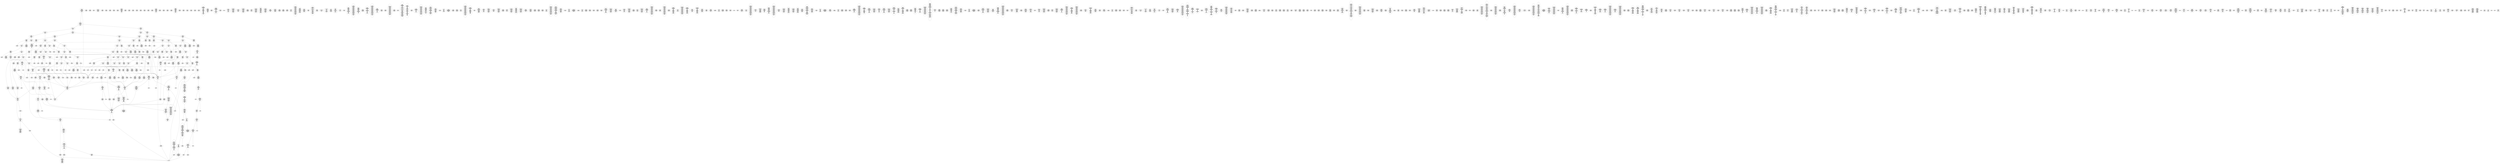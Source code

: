 /* Generated by GvGen v.1.0 (https://www.github.com/stricaud/gvgen) */

digraph G {
compound=true;
   node1 [label="[anywhere]"];
   node2 [label="# 0x0
PUSHX Data
PUSHX Data
MSTORE
PUSHX LogicData
CALLDATASIZE
LT
PUSHX Data
JUMPI
"];
   node3 [label="# 0xd
PUSHX Data
CALLDATALOAD
PUSHX BitData
SHR
PUSHX LogicData
GT
PUSHX Data
JUMPI
"];
   node4 [label="# 0x1e
PUSHX LogicData
GT
PUSHX Data
JUMPI
"];
   node5 [label="# 0x29
PUSHX LogicData
GT
PUSHX Data
JUMPI
"];
   node6 [label="# 0x34
PUSHX LogicData
GT
PUSHX Data
JUMPI
"];
   node7 [label="# 0x3f
PUSHX LogicData
EQ
PUSHX Data
JUMPI
"];
   node8 [label="# 0x4a
PUSHX LogicData
EQ
PUSHX Data
JUMPI
"];
   node9 [label="# 0x55
PUSHX LogicData
EQ
PUSHX Data
JUMPI
"];
   node10 [label="# 0x60
PUSHX LogicData
EQ
PUSHX Data
JUMPI
"];
   node11 [label="# 0x6b
PUSHX Data
JUMP
"];
   node12 [label="# 0x6f
JUMPDEST
PUSHX LogicData
EQ
PUSHX Data
JUMPI
"];
   node13 [label="# 0x7b
PUSHX LogicData
EQ
PUSHX Data
JUMPI
"];
   node14 [label="# 0x86
PUSHX LogicData
EQ
PUSHX Data
JUMPI
"];
   node15 [label="# 0x91
PUSHX Data
JUMP
"];
   node16 [label="# 0x95
JUMPDEST
PUSHX LogicData
EQ
PUSHX Data
JUMPI
"];
   node17 [label="# 0xa1
PUSHX LogicData
EQ
PUSHX Data
JUMPI
"];
   node18 [label="# 0xac
PUSHX LogicData
EQ
PUSHX Data
JUMPI
"];
   node19 [label="# 0xb7
PUSHX LogicData
EQ
PUSHX Data
JUMPI
"];
   node20 [label="# 0xc2
PUSHX LogicData
EQ
PUSHX Data
JUMPI
"];
   node21 [label="# 0xcd
PUSHX LogicData
EQ
PUSHX Data
JUMPI
"];
   node22 [label="# 0xd8
PUSHX Data
JUMP
"];
   node23 [label="# 0xdc
JUMPDEST
PUSHX LogicData
GT
PUSHX Data
JUMPI
"];
   node24 [label="# 0xe8
PUSHX LogicData
EQ
PUSHX Data
JUMPI
"];
   node25 [label="# 0xf3
PUSHX LogicData
EQ
PUSHX Data
JUMPI
"];
   node26 [label="# 0xfe
PUSHX LogicData
EQ
PUSHX Data
JUMPI
"];
   node27 [label="# 0x109
PUSHX LogicData
EQ
PUSHX Data
JUMPI
"];
   node28 [label="# 0x114
PUSHX LogicData
EQ
PUSHX Data
JUMPI
"];
   node29 [label="# 0x11f
PUSHX LogicData
EQ
PUSHX Data
JUMPI
"];
   node30 [label="# 0x12a
PUSHX Data
JUMP
"];
   node31 [label="# 0x12e
JUMPDEST
PUSHX LogicData
EQ
PUSHX Data
JUMPI
"];
   node32 [label="# 0x13a
PUSHX LogicData
EQ
PUSHX Data
JUMPI
"];
   node33 [label="# 0x145
PUSHX LogicData
EQ
PUSHX Data
JUMPI
"];
   node34 [label="# 0x150
PUSHX LogicData
EQ
PUSHX Data
JUMPI
"];
   node35 [label="# 0x15b
PUSHX LogicData
EQ
PUSHX Data
JUMPI
"];
   node36 [label="# 0x166
PUSHX LogicData
EQ
PUSHX Data
JUMPI
"];
   node37 [label="# 0x171
PUSHX Data
JUMP
"];
   node38 [label="# 0x175
JUMPDEST
PUSHX LogicData
GT
PUSHX Data
JUMPI
"];
   node39 [label="# 0x181
PUSHX LogicData
GT
PUSHX Data
JUMPI
"];
   node40 [label="# 0x18c
PUSHX LogicData
EQ
PUSHX Data
JUMPI
"];
   node41 [label="# 0x197
PUSHX LogicData
EQ
PUSHX Data
JUMPI
"];
   node42 [label="# 0x1a2
PUSHX LogicData
EQ
PUSHX Data
JUMPI
"];
   node43 [label="# 0x1ad
PUSHX LogicData
EQ
PUSHX Data
JUMPI
"];
   node44 [label="# 0x1b8
PUSHX LogicData
EQ
PUSHX Data
JUMPI
"];
   node45 [label="# 0x1c3
PUSHX LogicData
EQ
PUSHX Data
JUMPI
"];
   node46 [label="# 0x1ce
PUSHX Data
JUMP
"];
   node47 [label="# 0x1d2
JUMPDEST
PUSHX LogicData
EQ
PUSHX Data
JUMPI
"];
   node48 [label="# 0x1de
PUSHX LogicData
EQ
PUSHX Data
JUMPI
"];
   node49 [label="# 0x1e9
PUSHX LogicData
EQ
PUSHX Data
JUMPI
"];
   node50 [label="# 0x1f4
PUSHX LogicData
EQ
PUSHX Data
JUMPI
"];
   node51 [label="# 0x1ff
PUSHX LogicData
EQ
PUSHX Data
JUMPI
"];
   node52 [label="# 0x20a
PUSHX LogicData
EQ
PUSHX Data
JUMPI
"];
   node53 [label="# 0x215
PUSHX Data
JUMP
"];
   node54 [label="# 0x219
JUMPDEST
PUSHX LogicData
GT
PUSHX Data
JUMPI
"];
   node55 [label="# 0x225
PUSHX LogicData
EQ
PUSHX Data
JUMPI
"];
   node56 [label="# 0x230
PUSHX LogicData
EQ
PUSHX Data
JUMPI
"];
   node57 [label="# 0x23b
PUSHX LogicData
EQ
PUSHX Data
JUMPI
"];
   node58 [label="# 0x246
PUSHX LogicData
EQ
PUSHX Data
JUMPI
"];
   node59 [label="# 0x251
PUSHX LogicData
EQ
PUSHX Data
JUMPI
"];
   node60 [label="# 0x25c
PUSHX LogicData
EQ
PUSHX Data
JUMPI
"];
   node61 [label="# 0x267
PUSHX Data
JUMP
"];
   node62 [label="# 0x26b
JUMPDEST
PUSHX LogicData
EQ
PUSHX Data
JUMPI
"];
   node63 [label="# 0x277
PUSHX LogicData
EQ
PUSHX Data
JUMPI
"];
   node64 [label="# 0x282
PUSHX LogicData
EQ
PUSHX Data
JUMPI
"];
   node65 [label="# 0x28d
PUSHX LogicData
EQ
PUSHX Data
JUMPI
"];
   node66 [label="# 0x298
PUSHX LogicData
EQ
PUSHX Data
JUMPI
"];
   node67 [label="# 0x2a3
PUSHX LogicData
EQ
PUSHX Data
JUMPI
"];
   node68 [label="# 0x2ae
JUMPDEST
PUSHX Data
REVERT
"];
   node69 [label="# 0x2b3
JUMPDEST
CALLVALUE
ISZERO
PUSHX Data
JUMPI
"];
   node70 [label="# 0x2bb
PUSHX Data
REVERT
"];
   node71 [label="# 0x2bf
JUMPDEST
PUSHX Data
PUSHX Data
CALLDATASIZE
PUSHX Data
PUSHX Data
JUMP
"];
   node72 [label="# 0x2ce
JUMPDEST
PUSHX Data
JUMP
"];
   node73 [label="# 0x2d3
JUMPDEST
PUSHX MemData
MLOAD
ISZERO
ISZERO
MSTORE
PUSHX ArithData
ADD
"];
   node74 [label="# 0x2df
JUMPDEST
PUSHX MemData
MLOAD
SUB
RETURN
"];
   node75 [label="# 0x2e8
JUMPDEST
PUSHX Data
PUSHX Data
CALLDATASIZE
PUSHX Data
PUSHX Data
JUMP
"];
   node76 [label="# 0x2f6
JUMPDEST
PUSHX Data
JUMP
"];
   node77 [label="# 0x2fb
JUMPDEST
STOP
"];
   node78 [label="# 0x2fd
JUMPDEST
CALLVALUE
ISZERO
PUSHX Data
JUMPI
"];
   node79 [label="# 0x305
PUSHX Data
REVERT
"];
   node80 [label="# 0x309
JUMPDEST
PUSHX Data
PUSHX Data
JUMP
"];
   node81 [label="# 0x312
JUMPDEST
PUSHX MemData
MLOAD
PUSHX Data
PUSHX Data
JUMP
"];
   node82 [label="# 0x31f
JUMPDEST
CALLVALUE
ISZERO
PUSHX Data
JUMPI
"];
   node83 [label="# 0x327
PUSHX Data
REVERT
"];
   node84 [label="# 0x32b
JUMPDEST
PUSHX Data
PUSHX Data
CALLDATASIZE
PUSHX Data
PUSHX Data
JUMP
"];
   node85 [label="# 0x33a
JUMPDEST
PUSHX Data
JUMP
"];
   node86 [label="# 0x33f
JUMPDEST
PUSHX MemData
MLOAD
PUSHX ArithData
PUSHX BitData
PUSHX BitData
SHL
SUB
AND
MSTORE
PUSHX ArithData
ADD
PUSHX Data
JUMP
"];
   node87 [label="# 0x357
JUMPDEST
CALLVALUE
ISZERO
PUSHX Data
JUMPI
"];
   node88 [label="# 0x35f
PUSHX Data
REVERT
"];
   node89 [label="# 0x363
JUMPDEST
PUSHX Data
PUSHX Data
CALLDATASIZE
PUSHX Data
PUSHX Data
JUMP
"];
   node90 [label="# 0x372
JUMPDEST
PUSHX Data
JUMP
"];
   node91 [label="# 0x377
JUMPDEST
CALLVALUE
ISZERO
PUSHX Data
JUMPI
"];
   node92 [label="# 0x37f
PUSHX Data
REVERT
"];
   node93 [label="# 0x383
JUMPDEST
PUSHX Data
PUSHX Data
CALLDATASIZE
PUSHX Data
PUSHX Data
JUMP
"];
   node94 [label="# 0x392
JUMPDEST
PUSHX Data
JUMP
"];
   node95 [label="# 0x397
JUMPDEST
CALLVALUE
ISZERO
PUSHX Data
JUMPI
"];
   node96 [label="# 0x39f
PUSHX Data
REVERT
"];
   node97 [label="# 0x3a3
JUMPDEST
PUSHX StorData
SLOAD
"];
   node98 [label="# 0x3a8
JUMPDEST
PUSHX MemData
MLOAD
MSTORE
PUSHX ArithData
ADD
PUSHX Data
JUMP
"];
   node99 [label="# 0x3b6
JUMPDEST
CALLVALUE
ISZERO
PUSHX Data
JUMPI
"];
   node100 [label="# 0x3be
PUSHX Data
REVERT
"];
   node101 [label="# 0x3c2
JUMPDEST
PUSHX Data
PUSHX Data
CALLDATASIZE
PUSHX Data
PUSHX Data
JUMP
"];
   node102 [label="# 0x3d1
JUMPDEST
PUSHX Data
JUMP
"];
   node103 [label="# 0x3d6
JUMPDEST
CALLVALUE
ISZERO
PUSHX Data
JUMPI
"];
   node104 [label="# 0x3de
PUSHX Data
REVERT
"];
   node105 [label="# 0x3e2
JUMPDEST
PUSHX Data
PUSHX StorData
SLOAD
JUMP
"];
   node106 [label="# 0x3ec
JUMPDEST
CALLVALUE
ISZERO
PUSHX Data
JUMPI
"];
   node107 [label="# 0x3f4
PUSHX Data
REVERT
"];
   node108 [label="# 0x3f8
JUMPDEST
PUSHX Data
PUSHX Data
CALLDATASIZE
PUSHX Data
PUSHX Data
JUMP
"];
   node109 [label="# 0x407
JUMPDEST
PUSHX Data
JUMP
"];
   node110 [label="# 0x40c
JUMPDEST
CALLVALUE
ISZERO
PUSHX Data
JUMPI
"];
   node111 [label="# 0x414
PUSHX Data
REVERT
"];
   node112 [label="# 0x418
JUMPDEST
PUSHX Data
PUSHX StorData
SLOAD
JUMP
"];
   node113 [label="# 0x422
JUMPDEST
CALLVALUE
ISZERO
PUSHX Data
JUMPI
"];
   node114 [label="# 0x42a
PUSHX Data
REVERT
"];
   node115 [label="# 0x42e
JUMPDEST
PUSHX Data
PUSHX Data
JUMP
"];
   node116 [label="# 0x438
JUMPDEST
CALLVALUE
ISZERO
PUSHX Data
JUMPI
"];
   node117 [label="# 0x440
PUSHX Data
REVERT
"];
   node118 [label="# 0x444
JUMPDEST
PUSHX Data
PUSHX Data
CALLDATASIZE
PUSHX Data
PUSHX Data
JUMP
"];
   node119 [label="# 0x453
JUMPDEST
PUSHX Data
PUSHX Data
MSTORE
PUSHX Data
MSTORE
PUSHX Data
SHA3
SLOAD
JUMP
"];
   node120 [label="# 0x465
JUMPDEST
CALLVALUE
ISZERO
PUSHX Data
JUMPI
"];
   node121 [label="# 0x46d
PUSHX Data
REVERT
"];
   node122 [label="# 0x471
JUMPDEST
PUSHX Data
PUSHX Data
JUMP
"];
   node123 [label="# 0x47a
JUMPDEST
CALLVALUE
ISZERO
PUSHX Data
JUMPI
"];
   node124 [label="# 0x482
PUSHX Data
REVERT
"];
   node125 [label="# 0x486
JUMPDEST
PUSHX Data
PUSHX Data
CALLDATASIZE
PUSHX Data
PUSHX Data
JUMP
"];
   node126 [label="# 0x495
JUMPDEST
PUSHX Data
JUMP
"];
   node127 [label="# 0x49a
JUMPDEST
PUSHX Data
PUSHX Data
CALLDATASIZE
PUSHX Data
PUSHX Data
JUMP
"];
   node128 [label="# 0x4a8
JUMPDEST
PUSHX Data
JUMP
"];
   node129 [label="# 0x4ad
JUMPDEST
CALLVALUE
ISZERO
PUSHX Data
JUMPI
"];
   node130 [label="# 0x4b5
PUSHX Data
REVERT
"];
   node131 [label="# 0x4b9
JUMPDEST
PUSHX Data
PUSHX Data
CALLDATASIZE
PUSHX Data
PUSHX Data
JUMP
"];
   node132 [label="# 0x4c8
JUMPDEST
PUSHX Data
JUMP
"];
   node133 [label="# 0x4cd
JUMPDEST
PUSHX Data
PUSHX Data
CALLDATASIZE
PUSHX Data
PUSHX Data
JUMP
"];
   node134 [label="# 0x4db
JUMPDEST
PUSHX Data
JUMP
"];
   node135 [label="# 0x4e0
JUMPDEST
CALLVALUE
ISZERO
PUSHX Data
JUMPI
"];
   node136 [label="# 0x4e8
PUSHX Data
REVERT
"];
   node137 [label="# 0x4ec
JUMPDEST
PUSHX Data
PUSHX Data
CALLDATASIZE
PUSHX Data
PUSHX Data
JUMP
"];
   node138 [label="# 0x4fb
JUMPDEST
PUSHX Data
JUMP
"];
   node139 [label="# 0x500
JUMPDEST
CALLVALUE
ISZERO
PUSHX Data
JUMPI
"];
   node140 [label="# 0x508
PUSHX Data
REVERT
"];
   node141 [label="# 0x50c
JUMPDEST
PUSHX Data
PUSHX Data
CALLDATASIZE
PUSHX Data
PUSHX Data
JUMP
"];
   node142 [label="# 0x51b
JUMPDEST
PUSHX Data
JUMP
"];
   node143 [label="# 0x520
JUMPDEST
CALLVALUE
ISZERO
PUSHX Data
JUMPI
"];
   node144 [label="# 0x528
PUSHX Data
REVERT
"];
   node145 [label="# 0x52c
JUMPDEST
PUSHX Data
PUSHX Data
CALLDATASIZE
PUSHX Data
PUSHX Data
JUMP
"];
   node146 [label="# 0x53b
JUMPDEST
PUSHX Data
JUMP
"];
   node147 [label="# 0x540
JUMPDEST
CALLVALUE
ISZERO
PUSHX Data
JUMPI
"];
   node148 [label="# 0x548
PUSHX Data
REVERT
"];
   node149 [label="# 0x54c
JUMPDEST
PUSHX Data
PUSHX Data
CALLDATASIZE
PUSHX Data
PUSHX Data
JUMP
"];
   node150 [label="# 0x55b
JUMPDEST
PUSHX Data
JUMP
"];
   node151 [label="# 0x560
JUMPDEST
CALLVALUE
ISZERO
PUSHX Data
JUMPI
"];
   node152 [label="# 0x568
PUSHX Data
REVERT
"];
   node153 [label="# 0x56c
JUMPDEST
PUSHX Data
PUSHX Data
JUMP
"];
   node154 [label="# 0x575
JUMPDEST
CALLVALUE
ISZERO
PUSHX Data
JUMPI
"];
   node155 [label="# 0x57d
PUSHX Data
REVERT
"];
   node156 [label="# 0x581
JUMPDEST
PUSHX Data
PUSHX Data
CALLDATASIZE
PUSHX Data
PUSHX Data
JUMP
"];
   node157 [label="# 0x590
JUMPDEST
PUSHX Data
PUSHX Data
MSTORE
PUSHX Data
MSTORE
PUSHX Data
SHA3
SLOAD
JUMP
"];
   node158 [label="# 0x5a2
JUMPDEST
CALLVALUE
ISZERO
PUSHX Data
JUMPI
"];
   node159 [label="# 0x5aa
PUSHX Data
REVERT
"];
   node160 [label="# 0x5ae
JUMPDEST
PUSHX StorData
SLOAD
PUSHX Data
PUSHX ArithData
PUSHX BitData
PUSHX BitData
SHL
SUB
AND
JUMP
"];
   node161 [label="# 0x5c2
JUMPDEST
CALLVALUE
ISZERO
PUSHX Data
JUMPI
"];
   node162 [label="# 0x5ca
PUSHX Data
REVERT
"];
   node163 [label="# 0x5ce
JUMPDEST
PUSHX Data
PUSHX Data
CALLDATASIZE
PUSHX Data
PUSHX Data
JUMP
"];
   node164 [label="# 0x5dd
JUMPDEST
PUSHX Data
JUMP
"];
   node165 [label="# 0x5e2
JUMPDEST
CALLVALUE
ISZERO
PUSHX Data
JUMPI
"];
   node166 [label="# 0x5ea
PUSHX Data
REVERT
"];
   node167 [label="# 0x5ee
JUMPDEST
PUSHX Data
PUSHX Data
CALLDATASIZE
PUSHX Data
PUSHX Data
JUMP
"];
   node168 [label="# 0x5fd
JUMPDEST
PUSHX Data
JUMP
"];
   node169 [label="# 0x602
JUMPDEST
CALLVALUE
ISZERO
PUSHX Data
JUMPI
"];
   node170 [label="# 0x60a
PUSHX Data
REVERT
"];
   node171 [label="# 0x60e
JUMPDEST
PUSHX Data
PUSHX Data
JUMP
"];
   node172 [label="# 0x61e
JUMPDEST
CALLVALUE
ISZERO
PUSHX Data
JUMPI
"];
   node173 [label="# 0x626
PUSHX Data
REVERT
"];
   node174 [label="# 0x62a
JUMPDEST
PUSHX StorData
SLOAD
PUSHX ArithData
PUSHX BitData
PUSHX BitData
SHL
SUB
AND
PUSHX Data
JUMP
"];
   node175 [label="# 0x63c
JUMPDEST
CALLVALUE
ISZERO
PUSHX Data
JUMPI
"];
   node176 [label="# 0x644
PUSHX Data
REVERT
"];
   node177 [label="# 0x648
JUMPDEST
PUSHX Data
PUSHX Data
JUMP
"];
   node178 [label="# 0x651
JUMPDEST
CALLVALUE
ISZERO
PUSHX Data
JUMPI
"];
   node179 [label="# 0x659
PUSHX Data
REVERT
"];
   node180 [label="# 0x65d
JUMPDEST
PUSHX Data
PUSHX Data
CALLDATASIZE
PUSHX Data
PUSHX Data
JUMP
"];
   node181 [label="# 0x66c
JUMPDEST
PUSHX Data
JUMP
"];
   node182 [label="# 0x671
JUMPDEST
CALLVALUE
ISZERO
PUSHX Data
JUMPI
"];
   node183 [label="# 0x679
PUSHX Data
REVERT
"];
   node184 [label="# 0x67d
JUMPDEST
PUSHX Data
PUSHX Data
CALLDATASIZE
PUSHX Data
PUSHX Data
JUMP
"];
   node185 [label="# 0x68c
JUMPDEST
PUSHX Data
JUMP
"];
   node186 [label="# 0x691
JUMPDEST
CALLVALUE
ISZERO
PUSHX Data
JUMPI
"];
   node187 [label="# 0x699
PUSHX Data
REVERT
"];
   node188 [label="# 0x69d
JUMPDEST
PUSHX Data
PUSHX Data
CALLDATASIZE
PUSHX Data
PUSHX Data
JUMP
"];
   node189 [label="# 0x6ac
JUMPDEST
PUSHX Data
PUSHX Data
MSTORE
PUSHX Data
MSTORE
PUSHX Data
SHA3
SLOAD
PUSHX BitData
AND
JUMP
"];
   node190 [label="# 0x6c1
JUMPDEST
CALLVALUE
ISZERO
PUSHX Data
JUMPI
"];
   node191 [label="# 0x6c9
PUSHX Data
REVERT
"];
   node192 [label="# 0x6cd
JUMPDEST
PUSHX Data
PUSHX Data
CALLDATASIZE
PUSHX Data
PUSHX Data
JUMP
"];
   node193 [label="# 0x6dc
JUMPDEST
PUSHX Data
JUMP
"];
   node194 [label="# 0x6e1
JUMPDEST
CALLVALUE
ISZERO
PUSHX Data
JUMPI
"];
   node195 [label="# 0x6e9
PUSHX Data
REVERT
"];
   node196 [label="# 0x6ed
JUMPDEST
PUSHX Data
PUSHX Data
CALLDATASIZE
PUSHX Data
PUSHX Data
JUMP
"];
   node197 [label="# 0x6fc
JUMPDEST
PUSHX Data
JUMP
"];
   node198 [label="# 0x701
JUMPDEST
CALLVALUE
ISZERO
PUSHX Data
JUMPI
"];
   node199 [label="# 0x709
PUSHX Data
REVERT
"];
   node200 [label="# 0x70d
JUMPDEST
PUSHX Data
PUSHX Data
CALLDATASIZE
PUSHX Data
PUSHX Data
JUMP
"];
   node201 [label="# 0x71c
JUMPDEST
PUSHX Data
JUMP
"];
   node202 [label="# 0x721
JUMPDEST
CALLVALUE
ISZERO
PUSHX Data
JUMPI
"];
   node203 [label="# 0x729
PUSHX Data
REVERT
"];
   node204 [label="# 0x72d
JUMPDEST
PUSHX Data
PUSHX Data
CALLDATASIZE
PUSHX Data
PUSHX Data
JUMP
"];
   node205 [label="# 0x73c
JUMPDEST
PUSHX Data
JUMP
"];
   node206 [label="# 0x741
JUMPDEST
CALLVALUE
ISZERO
PUSHX Data
JUMPI
"];
   node207 [label="# 0x749
PUSHX Data
REVERT
"];
   node208 [label="# 0x74d
JUMPDEST
PUSHX Data
PUSHX Data
CALLDATASIZE
PUSHX Data
PUSHX Data
JUMP
"];
   node209 [label="# 0x75c
JUMPDEST
PUSHX Data
JUMP
"];
   node210 [label="# 0x761
JUMPDEST
CALLVALUE
ISZERO
PUSHX Data
JUMPI
"];
   node211 [label="# 0x769
PUSHX Data
REVERT
"];
   node212 [label="# 0x76d
JUMPDEST
PUSHX StorData
SLOAD
PUSHX Data
PUSHX BitData
AND
JUMP
"];
   node213 [label="# 0x77b
JUMPDEST
PUSHX Data
PUSHX Data
CALLDATASIZE
PUSHX Data
PUSHX Data
JUMP
"];
   node214 [label="# 0x789
JUMPDEST
PUSHX Data
JUMP
"];
   node215 [label="# 0x78e
JUMPDEST
CALLVALUE
ISZERO
PUSHX Data
JUMPI
"];
   node216 [label="# 0x796
PUSHX Data
REVERT
"];
   node217 [label="# 0x79a
JUMPDEST
PUSHX Data
PUSHX Data
CALLDATASIZE
PUSHX Data
PUSHX Data
JUMP
"];
   node218 [label="# 0x7a9
JUMPDEST
PUSHX ArithData
PUSHX BitData
PUSHX BitData
SHL
SUB
AND
PUSHX Data
MSTORE
PUSHX Data
PUSHX Data
MSTORE
PUSHX Data
SHA3
AND
MSTORE
MSTORE
SHA3
SLOAD
PUSHX BitData
AND
JUMP
"];
   node219 [label="# 0x7d7
JUMPDEST
CALLVALUE
ISZERO
PUSHX Data
JUMPI
"];
   node220 [label="# 0x7df
PUSHX Data
REVERT
"];
   node221 [label="# 0x7e3
JUMPDEST
PUSHX Data
PUSHX Data
JUMP
"];
   node222 [label="# 0x7ec
JUMPDEST
CALLVALUE
ISZERO
PUSHX Data
JUMPI
"];
   node223 [label="# 0x7f4
PUSHX Data
REVERT
"];
   node224 [label="# 0x7f8
JUMPDEST
PUSHX Data
PUSHX Data
JUMP
"];
   node225 [label="# 0x801
JUMPDEST
CALLVALUE
ISZERO
PUSHX Data
JUMPI
"];
   node226 [label="# 0x809
PUSHX Data
REVERT
"];
   node227 [label="# 0x80d
JUMPDEST
PUSHX Data
PUSHX StorData
SLOAD
JUMP
"];
   node228 [label="# 0x817
JUMPDEST
CALLVALUE
ISZERO
PUSHX Data
JUMPI
"];
   node229 [label="# 0x81f
PUSHX Data
REVERT
"];
   node230 [label="# 0x823
JUMPDEST
PUSHX Data
PUSHX Data
CALLDATASIZE
PUSHX Data
PUSHX Data
JUMP
"];
   node231 [label="# 0x832
JUMPDEST
PUSHX Data
PUSHX Data
MSTORE
PUSHX Data
MSTORE
PUSHX Data
SHA3
SLOAD
JUMP
"];
   node232 [label="# 0x844
JUMPDEST
CALLVALUE
ISZERO
PUSHX Data
JUMPI
"];
   node233 [label="# 0x84c
PUSHX Data
REVERT
"];
   node234 [label="# 0x850
JUMPDEST
PUSHX Data
PUSHX Data
CALLDATASIZE
PUSHX Data
PUSHX Data
JUMP
"];
   node235 [label="# 0x85f
JUMPDEST
PUSHX Data
JUMP
"];
   node236 [label="# 0x864
JUMPDEST
CALLVALUE
ISZERO
PUSHX Data
JUMPI
"];
   node237 [label="# 0x86c
PUSHX Data
REVERT
"];
   node238 [label="# 0x870
JUMPDEST
PUSHX Data
PUSHX Data
JUMP
"];
   node239 [label="# 0x879
JUMPDEST
CALLVALUE
ISZERO
PUSHX Data
JUMPI
"];
   node240 [label="# 0x881
PUSHX Data
REVERT
"];
   node241 [label="# 0x885
JUMPDEST
PUSHX Data
PUSHX StorData
SLOAD
JUMP
"];
   node242 [label="# 0x88f
JUMPDEST
CALLVALUE
ISZERO
PUSHX Data
JUMPI
"];
   node243 [label="# 0x897
PUSHX Data
REVERT
"];
   node244 [label="# 0x89b
JUMPDEST
PUSHX Data
PUSHX Data
JUMP
"];
   node245 [label="# 0x8a4
JUMPDEST
PUSHX Data
PUSHX ArithData
PUSHX BitData
PUSHX BitData
SHL
SUB
NOT
AND
PUSHX BitData
PUSHX BitData
SHL
EQ
PUSHX Data
JUMPI
"];
   node246 [label="# 0x8c0
PUSHX Data
PUSHX Data
JUMP
"];
   node247 [label="# 0x8c9
JUMPDEST
"];
   node248 [label="# 0x8cc
JUMPDEST
JUMP
"];
   node249 [label="# 0x8d1
JUMPDEST
PUSHX StorData
SLOAD
TIMESTAMP
LT
ISZERO
PUSHX Data
JUMPI
"];
   node250 [label="# 0x8dc
PUSHX MemData
MLOAD
PUSHX BitData
PUSHX BitData
SHL
MSTORE
PUSHX ArithData
ADD
PUSHX Data
PUSHX Data
JUMP
"];
   node251 [label="# 0x8f3
JUMPDEST
PUSHX MemData
MLOAD
SUB
REVERT
"];
   node252 [label="# 0x8fc
JUMPDEST
PUSHX LogicData
GT
ISZERO
PUSHX Data
JUMPI
"];
   node253 [label="# 0x906
PUSHX MemData
MLOAD
PUSHX BitData
PUSHX BitData
SHL
MSTORE
PUSHX ArithData
ADD
PUSHX Data
PUSHX Data
JUMP
"];
   node254 [label="# 0x91d
JUMPDEST
PUSHX Data
PUSHX Data
PUSHX Data
JUMP
"];
   node255 [label="# 0x92f
JUMPDEST
CALLVALUE
EQ
PUSHX Data
JUMPI
"];
   node256 [label="# 0x936
PUSHX MemData
MLOAD
PUSHX BitData
PUSHX BitData
SHL
MSTORE
PUSHX ArithData
ADD
PUSHX Data
PUSHX Data
JUMP
"];
   node257 [label="# 0x94d
JUMPDEST
CALLER
PUSHX Data
MSTORE
PUSHX Data
PUSHX Data
MSTORE
PUSHX Data
SHA3
SLOAD
PUSHX BitData
AND
PUSHX Data
JUMPI
"];
   node258 [label="# 0x965
PUSHX MemData
MLOAD
PUSHX BitData
PUSHX BitData
SHL
MSTORE
PUSHX ArithData
ADD
PUSHX Data
PUSHX Data
JUMP
"];
   node259 [label="# 0x97c
JUMPDEST
PUSHX Data
PUSHX Data
PUSHX StorData
SLOAD
JUMP
"];
   node260 [label="# 0x987
JUMPDEST
PUSHX StorData
SLOAD
PUSHX Data
PUSHX Data
PUSHX Data
JUMP
"];
   node261 [label="# 0x998
JUMPDEST
PUSHX Data
PUSHX Data
PUSHX Data
JUMP
"];
   node262 [label="# 0x9a4
JUMPDEST
PUSHX Data
PUSHX Data
PUSHX Data
JUMP
"];
   node263 [label="# 0x9af
JUMPDEST
PUSHX Data
PUSHX Data
JUMP
"];
   node264 [label="# 0x9b9
JUMPDEST
GT
ISZERO
PUSHX Data
JUMPI
"];
   node265 [label="# 0x9c0
PUSHX MemData
MLOAD
PUSHX BitData
PUSHX BitData
SHL
MSTORE
PUSHX Data
PUSHX ArithData
ADD
MSTORE
PUSHX Data
PUSHX ArithData
ADD
MSTORE
PUSHX BitData
PUSHX BitData
SHL
PUSHX ArithData
ADD
MSTORE
PUSHX ArithData
ADD
PUSHX Data
JUMP
"];
   node266 [label="# 0x9ff
JUMPDEST
CALLER
PUSHX Data
MSTORE
PUSHX Data
PUSHX Data
MSTORE
PUSHX Data
SHA3
SLOAD
PUSHX Data
PUSHX Data
JUMP
"];
   node267 [label="# 0xa1e
JUMPDEST
SSTORE
PUSHX StorData
PUSHX Data
SLOAD
PUSHX Data
PUSHX Data
JUMP
"];
   node268 [label="# 0xa37
JUMPDEST
SSTORE
JUMP
"];
   node269 [label="# 0xa40
JUMPDEST
PUSHX Data
PUSHX StorData
SLOAD
PUSHX Data
PUSHX Data
JUMP
"];
   node270 [label="# 0xa4f
JUMPDEST
PUSHX ArithData
ADD
PUSHX ArithData
DIV
MUL
PUSHX ArithData
ADD
PUSHX MemData
MLOAD
ADD
PUSHX Data
MSTORE
MSTORE
PUSHX ArithData
ADD
SLOAD
PUSHX Data
PUSHX Data
JUMP
"];
   node271 [label="# 0xa7b
JUMPDEST
ISZERO
PUSHX Data
JUMPI
"];
   node272 [label="# 0xa82
PUSHX LogicData
LT
PUSHX Data
JUMPI
"];
   node273 [label="# 0xa8a
PUSHX ArithData
SLOAD
DIV
MUL
MSTORE
PUSHX ArithData
ADD
PUSHX Data
JUMP
"];
   node274 [label="# 0xa9d
JUMPDEST
ADD
PUSHX Data
MSTORE
PUSHX Data
PUSHX Data
SHA3
"];
   node275 [label="# 0xaab
JUMPDEST
SLOAD
MSTORE
PUSHX ArithData
ADD
PUSHX ArithData
ADD
GT
PUSHX Data
JUMPI
"];
   node276 [label="# 0xabf
SUB
PUSHX BitData
AND
ADD
"];
   node277 [label="# 0xac8
JUMPDEST
JUMP
"];
   node278 [label="# 0xad2
JUMPDEST
PUSHX Data
MSTORE
PUSHX Data
PUSHX Data
MSTORE
PUSHX Data
SHA3
SLOAD
PUSHX ArithData
PUSHX BitData
PUSHX BitData
SHL
SUB
AND
PUSHX Data
JUMPI
"];
   node279 [label="# 0xaef
PUSHX MemData
MLOAD
PUSHX BitData
PUSHX BitData
SHL
MSTORE
PUSHX Data
PUSHX ArithData
ADD
MSTORE
PUSHX Data
PUSHX ArithData
ADD
MSTORE
PUSHX Data
PUSHX ArithData
ADD
MSTORE
PUSHX BitData
PUSHX BitData
SHL
PUSHX ArithData
ADD
MSTORE
PUSHX ArithData
ADD
PUSHX Data
JUMP
"];
   node280 [label="# 0xb4b
JUMPDEST
PUSHX Data
MSTORE
PUSHX Data
PUSHX Data
MSTORE
PUSHX Data
SHA3
SLOAD
PUSHX ArithData
PUSHX BitData
PUSHX BitData
SHL
SUB
AND
JUMP
"];
   node281 [label="# 0xb67
JUMPDEST
PUSHX Data
PUSHX Data
PUSHX Data
JUMP
"];
   node282 [label="# 0xb72
JUMPDEST
PUSHX ArithData
PUSHX BitData
PUSHX BitData
SHL
SUB
AND
PUSHX ArithData
PUSHX BitData
PUSHX BitData
SHL
SUB
AND
EQ
ISZERO
PUSHX Data
JUMPI
"];
   node283 [label="# 0xb8f
PUSHX MemData
MLOAD
PUSHX BitData
PUSHX BitData
SHL
MSTORE
PUSHX Data
PUSHX ArithData
ADD
MSTORE
PUSHX Data
PUSHX ArithData
ADD
MSTORE
PUSHX Data
PUSHX ArithData
ADD
MSTORE
PUSHX BitData
PUSHX BitData
SHL
PUSHX ArithData
ADD
MSTORE
PUSHX ArithData
ADD
PUSHX Data
JUMP
"];
   node284 [label="# 0xbe0
JUMPDEST
CALLER
PUSHX ArithData
PUSHX BitData
PUSHX BitData
SHL
SUB
AND
EQ
PUSHX Data
JUMPI
"];
   node285 [label="# 0xbf2
PUSHX Data
CALLER
PUSHX Data
JUMP
"];
   node286 [label="# 0xbfc
JUMPDEST
PUSHX Data
JUMPI
"];
   node287 [label="# 0xc01
PUSHX MemData
MLOAD
PUSHX BitData
PUSHX BitData
SHL
MSTORE
PUSHX Data
PUSHX ArithData
ADD
MSTORE
PUSHX Data
PUSHX ArithData
ADD
MSTORE
PUSHX Data
PUSHX ArithData
ADD
MSTORE
PUSHX Data
PUSHX ArithData
ADD
MSTORE
PUSHX ArithData
ADD
PUSHX Data
JUMP
"];
   node288 [label="# 0xc6e
JUMPDEST
PUSHX Data
PUSHX Data
JUMP
"];
   node289 [label="# 0xc78
JUMPDEST
JUMP
"];
   node290 [label="# 0xc7d
JUMPDEST
CALLER
PUSHX ArithData
PUSHX BitData
PUSHX BitData
SHL
SUB
AND
PUSHX Data
PUSHX ArithData
ADD
PUSHX ArithData
DIV
MUL
PUSHX ArithData
ADD
PUSHX MemData
MLOAD
ADD
PUSHX Data
MSTORE
MSTORE
PUSHX ArithData
ADD
CALLDATACOPY
PUSHX Data
ADD
MSTORE
PUSHX MemData
MLOAD
PUSHX Data
PUSHX Data
PUSHX ArithData
ADD
PUSHX Data
JUMP
"];
   node291 [label="# 0xcd7
JUMPDEST
PUSHX MemData
MLOAD
PUSHX BitData
NOT
SUB
ADD
MSTORE
MSTORE
MLOAD
PUSHX ArithData
ADD
SHA3
PUSHX Data
ADD
MSTORE
PUSHX ArithData
ADD
MSTORE
MLOAD
SUB
ADD
MSTORE
PUSHX ArithData
ADD
MSTORE
MLOAD
ADD
SHA3
JUMP
"];
   node292 [label="# 0xd37
JUMPDEST
PUSHX Data
JUMP
"];
   node293 [label="# 0xd3d
JUMPDEST
PUSHX ArithData
PUSHX BitData
PUSHX BitData
SHL
SUB
AND
EQ
PUSHX Data
JUMPI
"];
   node294 [label="# 0xd4c
PUSHX MemData
MLOAD
PUSHX BitData
PUSHX BitData
SHL
MSTORE
PUSHX Data
PUSHX ArithData
ADD
MSTORE
PUSHX Data
PUSHX ArithData
ADD
MSTORE
PUSHX BitData
PUSHX BitData
SHL
PUSHX ArithData
ADD
MSTORE
PUSHX ArithData
ADD
PUSHX Data
JUMP
"];
   node295 [label="# 0xd83
JUMPDEST
CALLER
PUSHX Data
MSTORE
PUSHX Data
PUSHX Data
MSTORE
PUSHX Data
SHA3
SLOAD
PUSHX BitData
NOT
AND
PUSHX BitData
OR
SSTORE
JUMP
"];
   node296 [label="# 0xda3
JUMPDEST
PUSHX StorData
SLOAD
PUSHX MemData
MLOAD
PUSHX BitData
PUSHX BitData
SHL
MSTORE
PUSHX ArithData
PUSHX BitData
PUSHX BitData
SHL
SUB
AND
PUSHX Data
PUSHX Data
PUSHX ArithData
ADD
PUSHX Data
JUMP
"];
   node297 [label="# 0xdd7
JUMPDEST
PUSHX Data
PUSHX MemData
MLOAD
SUB
PUSHX Data
EXTCODESIZE
ISZERO
ISZERO
PUSHX Data
JUMPI
"];
   node298 [label="# 0xded
PUSHX Data
REVERT
"];
   node299 [label="# 0xdf1
JUMPDEST
GAS
CALL
ISZERO
ISZERO
PUSHX Data
JUMPI
"];
   node300 [label="# 0xdfc
RETURNDATASIZE
PUSHX Data
RETURNDATACOPY
RETURNDATASIZE
PUSHX Data
REVERT
"];
   node301 [label="# 0xe05
JUMPDEST
PUSHX Data
PUSHX Data
JUMP
"];
   node302 [label="# 0xe14
JUMPDEST
PUSHX Data
PUSHX Data
PUSHX Data
JUMP
"];
   node303 [label="# 0xe1f
JUMPDEST
LT
PUSHX Data
JUMPI
"];
   node304 [label="# 0xe26
PUSHX MemData
MLOAD
PUSHX BitData
PUSHX BitData
SHL
MSTORE
PUSHX Data
PUSHX ArithData
ADD
MSTORE
PUSHX Data
PUSHX ArithData
ADD
MSTORE
PUSHX Data
PUSHX ArithData
ADD
MSTORE
PUSHX BitData
PUSHX BitData
SHL
PUSHX ArithData
ADD
MSTORE
PUSHX ArithData
ADD
PUSHX Data
JUMP
"];
   node305 [label="# 0xe81
JUMPDEST
PUSHX ArithData
PUSHX BitData
PUSHX BitData
SHL
SUB
AND
PUSHX Data
MSTORE
PUSHX Data
PUSHX Data
MSTORE
PUSHX Data
SHA3
MSTORE
MSTORE
SHA3
SLOAD
"];
   node306 [label="# 0xea7
JUMPDEST
JUMP
"];
   node307 [label="# 0xead
JUMPDEST
PUSHX StorData
SLOAD
PUSHX BitData
AND
PUSHX Data
JUMPI
"];
   node308 [label="# 0xeb8
PUSHX MemData
MLOAD
PUSHX BitData
PUSHX BitData
SHL
MSTORE
PUSHX Data
PUSHX ArithData
ADD
MSTORE
PUSHX Data
PUSHX ArithData
ADD
MSTORE
PUSHX BitData
PUSHX BitData
SHL
PUSHX ArithData
ADD
MSTORE
PUSHX ArithData
ADD
PUSHX Data
JUMP
"];
   node309 [label="# 0xef5
JUMPDEST
PUSHX StorData
SLOAD
PUSHX MemData
MLOAD
PUSHX BitData
PUSHX BitData
SHL
MSTORE
PUSHX ArithData
PUSHX BitData
PUSHX BitData
SHL
SUB
AND
PUSHX Data
PUSHX Data
CALLER
PUSHX Data
PUSHX ArithData
ADD
PUSHX Data
JUMP
"];
   node310 [label="# 0xf2a
JUMPDEST
PUSHX Data
PUSHX MemData
MLOAD
SUB
PUSHX Data
EXTCODESIZE
ISZERO
ISZERO
PUSHX Data
JUMPI
"];
   node311 [label="# 0xf40
PUSHX Data
REVERT
"];
   node312 [label="# 0xf44
JUMPDEST
GAS
CALL
ISZERO
ISZERO
PUSHX Data
JUMPI
"];
   node313 [label="# 0xf4f
RETURNDATASIZE
PUSHX Data
RETURNDATACOPY
RETURNDATASIZE
PUSHX Data
REVERT
"];
   node314 [label="# 0xf58
JUMPDEST
PUSHX StorData
SLOAD
PUSHX MemData
MLOAD
PUSHX BitData
PUSHX BitData
SHL
MSTORE
CALLER
PUSHX ArithData
ADD
MSTORE
PUSHX ArithData
PUSHX BitData
PUSHX BitData
SHL
SUB
AND
PUSHX Data
PUSHX ArithData
ADD
PUSHX Data
PUSHX MemData
MLOAD
SUB
PUSHX Data
EXTCODESIZE
ISZERO
ISZERO
PUSHX Data
JUMPI
"];
   node315 [label="# 0xf9d
PUSHX Data
REVERT
"];
   node316 [label="# 0xfa1
JUMPDEST
GAS
CALL
ISZERO
ISZERO
PUSHX Data
JUMPI
"];
   node317 [label="# 0xfac
RETURNDATASIZE
PUSHX Data
RETURNDATACOPY
RETURNDATASIZE
PUSHX Data
REVERT
"];
   node318 [label="# 0xfb5
JUMPDEST
JUMP
"];
   node319 [label="# 0xfbb
JUMPDEST
PUSHX Data
PUSHX MemData
MLOAD
PUSHX ArithData
ADD
PUSHX Data
MSTORE
PUSHX Data
MSTORE
PUSHX Data
JUMP
"];
   node320 [label="# 0xfd6
JUMPDEST
PUSHX StorData
SLOAD
TIMESTAMP
LT
ISZERO
PUSHX Data
JUMPI
"];
   node321 [label="# 0xfe1
PUSHX MemData
MLOAD
PUSHX BitData
PUSHX BitData
SHL
MSTORE
PUSHX ArithData
ADD
PUSHX Data
PUSHX Data
JUMP
"];
   node322 [label="# 0xff8
JUMPDEST
PUSHX LogicData
GT
ISZERO
PUSHX Data
JUMPI
"];
   node323 [label="# 0x1002
PUSHX MemData
MLOAD
PUSHX BitData
PUSHX BitData
SHL
MSTORE
PUSHX ArithData
ADD
PUSHX Data
PUSHX Data
JUMP
"];
   node324 [label="# 0x1019
JUMPDEST
PUSHX Data
PUSHX Data
PUSHX Data
JUMP
"];
   node325 [label="# 0x102b
JUMPDEST
CALLVALUE
EQ
PUSHX Data
JUMPI
"];
   node326 [label="# 0x1032
PUSHX MemData
MLOAD
PUSHX BitData
PUSHX BitData
SHL
MSTORE
PUSHX ArithData
ADD
PUSHX Data
PUSHX Data
JUMP
"];
   node327 [label="# 0x1049
JUMPDEST
CALLER
PUSHX Data
MSTORE
PUSHX Data
PUSHX Data
MSTORE
PUSHX Data
SHA3
SLOAD
PUSHX BitData
AND
PUSHX Data
JUMPI
"];
   node328 [label="# 0x1061
PUSHX MemData
MLOAD
PUSHX BitData
PUSHX BitData
SHL
MSTORE
PUSHX ArithData
ADD
PUSHX Data
PUSHX Data
JUMP
"];
   node329 [label="# 0x1078
JUMPDEST
PUSHX Data
PUSHX Data
PUSHX StorData
SLOAD
JUMP
"];
   node330 [label="# 0x1083
JUMPDEST
PUSHX StorData
SLOAD
PUSHX Data
PUSHX Data
PUSHX Data
JUMP
"];
   node331 [label="# 0x1094
JUMPDEST
PUSHX Data
PUSHX Data
PUSHX Data
JUMP
"];
   node332 [label="# 0x10a0
JUMPDEST
PUSHX Data
PUSHX Data
PUSHX Data
JUMP
"];
   node333 [label="# 0x10ab
JUMPDEST
PUSHX Data
PUSHX Data
JUMP
"];
   node334 [label="# 0x10b5
JUMPDEST
GT
ISZERO
PUSHX Data
JUMPI
"];
   node335 [label="# 0x10bc
PUSHX MemData
MLOAD
PUSHX BitData
PUSHX BitData
SHL
MSTORE
PUSHX Data
PUSHX ArithData
ADD
MSTORE
PUSHX Data
PUSHX ArithData
ADD
MSTORE
PUSHX BitData
PUSHX BitData
SHL
PUSHX ArithData
ADD
MSTORE
PUSHX ArithData
ADD
PUSHX Data
JUMP
"];
   node336 [label="# 0x10fb
JUMPDEST
PUSHX StorData
SLOAD
PUSHX MemData
MLOAD
PUSHX BitData
PUSHX BitData
SHL
MSTORE
PUSHX ArithData
PUSHX BitData
PUSHX BitData
SHL
SUB
AND
PUSHX Data
PUSHX Data
CALLER
PUSHX Data
PUSHX ArithData
ADD
PUSHX Data
JUMP
"];
   node337 [label="# 0x1130
JUMPDEST
PUSHX Data
PUSHX MemData
MLOAD
SUB
PUSHX Data
EXTCODESIZE
ISZERO
ISZERO
PUSHX Data
JUMPI
"];
   node338 [label="# 0x1146
PUSHX Data
REVERT
"];
   node339 [label="# 0x114a
JUMPDEST
GAS
CALL
ISZERO
ISZERO
PUSHX Data
JUMPI
"];
   node340 [label="# 0x1155
RETURNDATASIZE
PUSHX Data
RETURNDATACOPY
RETURNDATASIZE
PUSHX Data
REVERT
"];
   node341 [label="# 0x115e
JUMPDEST
PUSHX Data
"];
   node342 [label="# 0x1165
JUMPDEST
LT
ISZERO
PUSHX Data
JUMPI
"];
   node343 [label="# 0x116e
PUSHX Data
PUSHX Data
PUSHX Data
PUSHX Data
JUMP
"];
   node344 [label="# 0x117b
JUMPDEST
PUSHX Data
PUSHX Data
JUMP
"];
   node345 [label="# 0x1185
JUMPDEST
PUSHX Data
JUMP
"];
   node346 [label="# 0x118a
JUMPDEST
PUSHX Data
PUSHX Data
JUMP
"];
   node347 [label="# 0x1194
JUMPDEST
PUSHX Data
JUMP
"];
   node348 [label="# 0x119c
JUMPDEST
PUSHX StorData
SLOAD
PUSHX ArithData
PUSHX BitData
PUSHX BitData
SHL
SUB
AND
CALLER
EQ
PUSHX Data
JUMPI
"];
   node349 [label="# 0x11af
PUSHX MemData
MLOAD
PUSHX BitData
PUSHX BitData
SHL
MSTORE
PUSHX ArithData
ADD
PUSHX Data
PUSHX Data
JUMP
"];
   node350 [label="# 0x11c6
JUMPDEST
MLOAD
PUSHX Data
PUSHX Data
PUSHX ArithData
ADD
PUSHX Data
JUMP
"];
   node351 [label="# 0x11d9
JUMPDEST
JUMP
"];
   node352 [label="# 0x11dd
JUMPDEST
PUSHX StorData
SLOAD
TIMESTAMP
LT
ISZERO
PUSHX Data
JUMPI
"];
   node353 [label="# 0x11e8
PUSHX MemData
MLOAD
PUSHX BitData
PUSHX BitData
SHL
MSTORE
PUSHX ArithData
ADD
PUSHX Data
PUSHX Data
JUMP
"];
   node354 [label="# 0x11ff
JUMPDEST
PUSHX Data
PUSHX Data
PUSHX Data
JUMP
"];
   node355 [label="# 0x1211
JUMPDEST
CALLVALUE
EQ
PUSHX Data
JUMPI
"];
   node356 [label="# 0x1218
PUSHX MemData
MLOAD
PUSHX BitData
PUSHX BitData
SHL
MSTORE
PUSHX ArithData
ADD
PUSHX Data
PUSHX Data
JUMP
"];
   node357 [label="# 0x122f
JUMPDEST
CALLER
PUSHX ArithData
PUSHX BitData
PUSHX BitData
SHL
SUB
AND
EQ
PUSHX Data
JUMPI
"];
   node358 [label="# 0x1240
PUSHX MemData
MLOAD
PUSHX BitData
PUSHX BitData
SHL
MSTORE
PUSHX Data
PUSHX ArithData
ADD
MSTORE
PUSHX Data
PUSHX ArithData
ADD
MSTORE
PUSHX BitData
PUSHX BitData
SHL
PUSHX ArithData
ADD
MSTORE
PUSHX ArithData
ADD
PUSHX Data
JUMP
"];
   node359 [label="# 0x1281
JUMPDEST
PUSHX Data
PUSHX Data
JUMP
"];
   node360 [label="# 0x128a
JUMPDEST
ISZERO
PUSHX Data
JUMPI
"];
   node361 [label="# 0x1290
PUSHX MemData
MLOAD
PUSHX BitData
PUSHX BitData
SHL
MSTORE
PUSHX Data
PUSHX ArithData
ADD
MSTORE
PUSHX Data
PUSHX ArithData
ADD
MSTORE
PUSHX BitData
PUSHX BitData
SHL
PUSHX ArithData
ADD
MSTORE
PUSHX ArithData
ADD
PUSHX Data
JUMP
"];
   node362 [label="# 0x12c9
JUMPDEST
PUSHX Data
PUSHX Data
JUMP
"];
   node363 [label="# 0x12d5
JUMPDEST
PUSHX ArithData
PUSHX BitData
PUSHX BitData
SHL
SUB
AND
PUSHX Data
MSTORE
PUSHX Data
PUSHX Data
MSTORE
PUSHX Data
SHA3
SLOAD
PUSHX Data
PUSHX Data
JUMP
"];
   node364 [label="# 0x12fb
JUMPDEST
GT
ISZERO
PUSHX Data
JUMPI
"];
   node365 [label="# 0x1302
PUSHX MemData
MLOAD
PUSHX BitData
PUSHX BitData
SHL
MSTORE
PUSHX Data
PUSHX ArithData
ADD
MSTORE
PUSHX Data
PUSHX ArithData
ADD
MSTORE
PUSHX Data
PUSHX ArithData
ADD
MSTORE
PUSHX ArithData
ADD
PUSHX Data
JUMP
"];
   node366 [label="# 0x1349
JUMPDEST
PUSHX ArithData
PUSHX BitData
PUSHX BitData
SHL
SUB
AND
PUSHX Data
MSTORE
PUSHX Data
PUSHX Data
MSTORE
PUSHX Data
SHA3
SLOAD
PUSHX Data
PUSHX Data
JUMP
"];
   node367 [label="# 0x1371
JUMPDEST
SSTORE
PUSHX LogicData
GT
ISZERO
PUSHX Data
JUMPI
"];
   node368 [label="# 0x1380
PUSHX ArithData
PUSHX BitData
PUSHX BitData
SHL
SUB
AND
PUSHX Data
MSTORE
PUSHX Data
PUSHX Data
MSTORE
PUSHX Data
SHA3
SLOAD
PUSHX Data
PUSHX Data
JUMP
"];
   node369 [label="# 0x13a7
JUMPDEST
SSTORE
PUSHX StorData
PUSHX Data
SLOAD
PUSHX Data
PUSHX Data
JUMP
"];
   node370 [label="# 0x13c0
JUMPDEST
SSTORE
PUSHX Data
JUMP
"];
   node371 [label="# 0x13cb
JUMPDEST
PUSHX Data
PUSHX Data
PUSHX StorData
SLOAD
JUMP
"];
   node372 [label="# 0x13d6
JUMPDEST
PUSHX Data
"];
   node373 [label="# 0x13db
JUMPDEST
LT
ISZERO
PUSHX Data
JUMPI
"];
   node374 [label="# 0x13e4
PUSHX Data
PUSHX Data
PUSHX Data
PUSHX Data
JUMP
"];
   node375 [label="# 0x13f1
JUMPDEST
PUSHX Data
PUSHX Data
JUMP
"];
   node376 [label="# 0x13fb
JUMPDEST
PUSHX Data
JUMP
"];
   node377 [label="# 0x1403
JUMPDEST
"];
   node378 [label="# 0x1406
JUMPDEST
JUMP
"];
   node379 [label="# 0x140d
JUMPDEST
PUSHX Data
PUSHX Data
PUSHX StorData
SLOAD
JUMP
"];
   node380 [label="# 0x1418
JUMPDEST
LT
PUSHX Data
JUMPI
"];
   node381 [label="# 0x141f
PUSHX MemData
MLOAD
PUSHX BitData
PUSHX BitData
SHL
MSTORE
PUSHX Data
PUSHX ArithData
ADD
MSTORE
PUSHX Data
PUSHX ArithData
ADD
MSTORE
PUSHX Data
PUSHX ArithData
ADD
MSTORE
PUSHX BitData
PUSHX BitData
SHL
PUSHX ArithData
ADD
MSTORE
PUSHX ArithData
ADD
PUSHX Data
JUMP
"];
   node382 [label="# 0x147b
JUMPDEST
PUSHX StorData
SLOAD
LT
PUSHX Data
JUMPI
"];
   node383 [label="# 0x1487
PUSHX BitData
PUSHX BitData
SHL
PUSHX Data
MSTORE
PUSHX Data
PUSHX Data
MSTORE
PUSHX Data
PUSHX Data
REVERT
"];
   node384 [label="# 0x149c
JUMPDEST
PUSHX Data
MSTORE
PUSHX Data
PUSHX Data
SHA3
ADD
SLOAD
JUMP
"];
   node385 [label="# 0x14ae
JUMPDEST
PUSHX Data
MSTORE
PUSHX Data
PUSHX Data
MSTORE
PUSHX Data
SHA3
SLOAD
PUSHX ArithData
PUSHX BitData
PUSHX BitData
SHL
SUB
AND
PUSHX Data
JUMPI
"];
   node386 [label="# 0x14cc
PUSHX MemData
MLOAD
PUSHX BitData
PUSHX BitData
SHL
MSTORE
PUSHX Data
PUSHX ArithData
ADD
MSTORE
PUSHX Data
PUSHX ArithData
ADD
MSTORE
PUSHX Data
PUSHX ArithData
ADD
MSTORE
PUSHX BitData
PUSHX BitData
SHL
PUSHX ArithData
ADD
MSTORE
PUSHX ArithData
ADD
PUSHX Data
JUMP
"];
   node387 [label="# 0x1525
JUMPDEST
PUSHX LogicData
GT
ISZERO
PUSHX Data
JUMPI
"];
   node388 [label="# 0x152f
PUSHX MemData
MLOAD
PUSHX BitData
PUSHX BitData
SHL
MSTORE
PUSHX ArithData
ADD
PUSHX Data
PUSHX Data
JUMP
"];
   node389 [label="# 0x1546
JUMPDEST
CALLER
PUSHX Data
MSTORE
PUSHX Data
PUSHX Data
MSTORE
PUSHX Data
SHA3
SLOAD
PUSHX BitData
AND
PUSHX Data
JUMPI
"];
   node390 [label="# 0x155e
PUSHX MemData
MLOAD
PUSHX BitData
PUSHX BitData
SHL
MSTORE
PUSHX ArithData
ADD
PUSHX Data
PUSHX Data
JUMP
"];
   node391 [label="# 0x1575
JUMPDEST
CALLER
PUSHX Data
MSTORE
PUSHX Data
PUSHX Data
MSTORE
PUSHX Data
SHA3
SLOAD
PUSHX Data
PUSHX Data
JUMP
"];
   node392 [label="# 0x1594
JUMPDEST
SSTORE
PUSHX StorData
PUSHX Data
SLOAD
PUSHX Data
PUSHX Data
JUMP
"];
   node393 [label="# 0x15ad
JUMPDEST
SSTORE
PUSHX StorData
SLOAD
PUSHX MemData
MLOAD
PUSHX BitData
PUSHX BitData
SHL
MSTORE
PUSHX ArithData
PUSHX BitData
PUSHX BitData
SHL
SUB
AND
PUSHX Data
PUSHX Data
CALLER
PUSHX Data
PUSHX ArithData
ADD
PUSHX Data
JUMP
"];
   node394 [label="# 0x15e7
JUMPDEST
PUSHX Data
PUSHX MemData
MLOAD
SUB
PUSHX Data
EXTCODESIZE
ISZERO
ISZERO
PUSHX Data
JUMPI
"];
   node395 [label="# 0x15fd
PUSHX Data
REVERT
"];
   node396 [label="# 0x1601
JUMPDEST
GAS
CALL
ISZERO
ISZERO
PUSHX Data
JUMPI
"];
   node397 [label="# 0x160c
RETURNDATASIZE
PUSHX Data
RETURNDATACOPY
RETURNDATASIZE
PUSHX Data
REVERT
"];
   node398 [label="# 0x1615
JUMPDEST
PUSHX Data
PUSHX Data
PUSHX StorData
SLOAD
JUMP
"];
   node399 [label="# 0x1624
JUMPDEST
PUSHX Data
"];
   node400 [label="# 0x1629
JUMPDEST
LT
ISZERO
PUSHX Data
JUMPI
"];
   node401 [label="# 0x1632
PUSHX Data
PUSHX Data
PUSHX Data
PUSHX Data
JUMP
"];
   node402 [label="# 0x163f
JUMPDEST
PUSHX Data
PUSHX Data
JUMP
"];
   node403 [label="# 0x1649
JUMPDEST
PUSHX Data
JUMP
"];
   node404 [label="# 0x1651
JUMPDEST
PUSHX Data
PUSHX ArithData
PUSHX BitData
PUSHX BitData
SHL
SUB
AND
PUSHX Data
JUMPI
"];
   node405 [label="# 0x1662
PUSHX MemData
MLOAD
PUSHX BitData
PUSHX BitData
SHL
MSTORE
PUSHX Data
PUSHX ArithData
ADD
MSTORE
PUSHX Data
PUSHX ArithData
ADD
MSTORE
PUSHX Data
PUSHX ArithData
ADD
MSTORE
PUSHX BitData
PUSHX BitData
SHL
PUSHX ArithData
ADD
MSTORE
PUSHX ArithData
ADD
PUSHX Data
JUMP
"];
   node406 [label="# 0x16bc
JUMPDEST
PUSHX ArithData
PUSHX BitData
PUSHX BitData
SHL
SUB
AND
PUSHX Data
MSTORE
PUSHX Data
PUSHX Data
MSTORE
PUSHX Data
SHA3
SLOAD
JUMP
"];
   node407 [label="# 0x16d8
JUMPDEST
PUSHX StorData
SLOAD
PUSHX ArithData
PUSHX BitData
PUSHX BitData
SHL
SUB
AND
CALLER
EQ
PUSHX Data
JUMPI
"];
   node408 [label="# 0x16eb
PUSHX MemData
MLOAD
PUSHX BitData
PUSHX BitData
SHL
MSTORE
PUSHX ArithData
ADD
PUSHX Data
PUSHX Data
JUMP
"];
   node409 [label="# 0x1702
JUMPDEST
PUSHX StorData
SLOAD
PUSHX MemData
MLOAD
PUSHX Data
PUSHX ArithData
PUSHX BitData
PUSHX BitData
SHL
SUB
AND
PUSHX Data
LOGX
PUSHX StorData
SLOAD
PUSHX ArithData
PUSHX BitData
PUSHX BitData
SHL
SUB
NOT
AND
SSTORE
JUMP
"];
   node410 [label="# 0x174c
JUMPDEST
PUSHX StorData
SLOAD
PUSHX ArithData
PUSHX BitData
PUSHX BitData
SHL
SUB
AND
CALLER
EQ
PUSHX Data
JUMPI
"];
   node411 [label="# 0x175f
PUSHX MemData
MLOAD
PUSHX BitData
PUSHX BitData
SHL
MSTORE
PUSHX ArithData
ADD
PUSHX Data
PUSHX Data
JUMP
"];
   node412 [label="# 0x1776
JUMPDEST
PUSHX StorData
SLOAD
PUSHX BitData
NOT
AND
ISZERO
ISZERO
OR
SSTORE
JUMP
"];
   node413 [label="# 0x1789
JUMPDEST
PUSHX StorData
SLOAD
PUSHX ArithData
PUSHX BitData
PUSHX BitData
SHL
SUB
AND
CALLER
EQ
PUSHX Data
JUMPI
"];
   node414 [label="# 0x179c
PUSHX MemData
MLOAD
PUSHX BitData
PUSHX BitData
SHL
MSTORE
PUSHX ArithData
ADD
PUSHX Data
PUSHX Data
JUMP
"];
   node415 [label="# 0x17b3
JUMPDEST
PUSHX StorData
SLOAD
PUSHX ArithData
PUSHX BitData
PUSHX BitData
SHL
SUB
NOT
AND
PUSHX ArithData
PUSHX BitData
PUSHX BitData
SHL
SUB
AND
OR
SSTORE
JUMP
"];
   node416 [label="# 0x17d5
JUMPDEST
PUSHX Data
PUSHX StorData
SLOAD
PUSHX Data
PUSHX Data
JUMP
"];
   node417 [label="# 0x17e4
JUMPDEST
CALLER
PUSHX Data
MSTORE
PUSHX Data
PUSHX Data
MSTORE
PUSHX Data
SHA3
SLOAD
PUSHX Data
PUSHX Data
JUMP
"];
   node418 [label="# 0x1803
JUMPDEST
SSTORE
PUSHX ArithData
PUSHX BitData
PUSHX BitData
SHL
SUB
AND
PUSHX Data
MSTORE
PUSHX Data
PUSHX Data
MSTORE
PUSHX Data
SHA3
SLOAD
PUSHX Data
PUSHX Data
JUMP
"];
   node419 [label="# 0x1830
JUMPDEST
PUSHX Data
PUSHX Data
PUSHX Data
PUSHX Data
JUMP
"];
   node420 [label="# 0x183f
JUMPDEST
PUSHX Data
PUSHX Data
PUSHX Data
PUSHX Data
JUMP
"];
   node421 [label="# 0x184f
JUMPDEST
PUSHX Data
MSTORE
PUSHX Data
PUSHX Data
MSTORE
PUSHX Data
SHA3
SLOAD
PUSHX BitData
SHL
AND
EQ
JUMP
"];
   node422 [label="# 0x1871
JUMPDEST
PUSHX ArithData
PUSHX BitData
PUSHX BitData
SHL
SUB
AND
CALLER
EQ
ISZERO
PUSHX Data
JUMPI
"];
   node423 [label="# 0x1883
PUSHX MemData
MLOAD
PUSHX BitData
PUSHX BitData
SHL
MSTORE
PUSHX Data
PUSHX ArithData
ADD
MSTORE
PUSHX Data
PUSHX ArithData
ADD
MSTORE
PUSHX Data
PUSHX ArithData
ADD
MSTORE
PUSHX ArithData
ADD
PUSHX Data
JUMP
"];
   node424 [label="# 0x18ca
JUMPDEST
CALLER
PUSHX Data
MSTORE
PUSHX Data
PUSHX Data
MSTORE
PUSHX Data
SHA3
PUSHX ArithData
PUSHX BitData
PUSHX BitData
SHL
SUB
AND
MSTORE
MSTORE
SHA3
SLOAD
PUSHX BitData
NOT
AND
ISZERO
ISZERO
OR
SSTORE
PUSHX ArithData
PUSHX BitData
PUSHX BitData
SHL
SUB
AND
PUSHX Data
PUSHX MemData
MLOAD
PUSHX Data
ISZERO
ISZERO
MSTORE
PUSHX ArithData
ADD
JUMP
"];
   node425 [label="# 0x1937
JUMPDEST
PUSHX MemData
MLOAD
SUB
LOGX
JUMP
"];
   node426 [label="# 0x1943
JUMPDEST
PUSHX Data
PUSHX Data
PUSHX Data
PUSHX Data
JUMP
"];
   node427 [label="# 0x1951
JUMPDEST
PUSHX Data
PUSHX Data
PUSHX Data
PUSHX Data
JUMP
"];
   node428 [label="# 0x1960
JUMPDEST
PUSHX Data
PUSHX Data
PUSHX Data
JUMP
"];
   node429 [label="# 0x196d
JUMPDEST
PUSHX Data
MSTORE
PUSHX Data
PUSHX Data
MSTORE
PUSHX Data
SHA3
SLOAD
SHR
PUSHX BitData
AND
JUMP
"];
   node430 [label="# 0x198a
JUMPDEST
PUSHX StorData
SLOAD
PUSHX MemData
MLOAD
PUSHX BitData
PUSHX BitData
SHL
MSTORE
PUSHX ArithData
PUSHX BitData
PUSHX BitData
SHL
SUB
AND
PUSHX Data
PUSHX Data
PUSHX ArithData
ADD
PUSHX Data
JUMP
"];
   node431 [label="# 0x19be
JUMPDEST
PUSHX Data
PUSHX MemData
MLOAD
SUB
PUSHX Data
EXTCODESIZE
ISZERO
ISZERO
PUSHX Data
JUMPI
"];
   node432 [label="# 0x19d4
PUSHX Data
REVERT
"];
   node433 [label="# 0x19d8
JUMPDEST
GAS
CALL
ISZERO
ISZERO
PUSHX Data
JUMPI
"];
   node434 [label="# 0x19e3
RETURNDATASIZE
PUSHX Data
RETURNDATACOPY
RETURNDATASIZE
PUSHX Data
REVERT
"];
   node435 [label="# 0x19ec
JUMPDEST
PUSHX Data
PUSHX Data
JUMP
"];
   node436 [label="# 0x19fc
JUMPDEST
PUSHX StorData
SLOAD
PUSHX ArithData
PUSHX BitData
PUSHX BitData
SHL
SUB
AND
CALLER
EQ
PUSHX Data
JUMPI
"];
   node437 [label="# 0x1a0f
PUSHX MemData
MLOAD
PUSHX BitData
PUSHX BitData
SHL
MSTORE
PUSHX ArithData
ADD
PUSHX Data
PUSHX Data
JUMP
"];
   node438 [label="# 0x1a26
JUMPDEST
MLOAD
PUSHX Data
PUSHX Data
PUSHX ArithData
ADD
PUSHX Data
JUMP
"];
   node439 [label="# 0x1a39
JUMPDEST
PUSHX Data
MSTORE
PUSHX Data
PUSHX Data
MSTORE
PUSHX Data
SHA3
SLOAD
PUSHX Data
PUSHX ArithData
PUSHX BitData
PUSHX BitData
SHL
SUB
AND
PUSHX Data
JUMPI
"];
   node440 [label="# 0x1a59
PUSHX MemData
MLOAD
PUSHX BitData
PUSHX BitData
SHL
MSTORE
PUSHX Data
PUSHX ArithData
ADD
MSTORE
PUSHX Data
PUSHX ArithData
ADD
MSTORE
PUSHX Data
PUSHX ArithData
ADD
MSTORE
PUSHX BitData
PUSHX BitData
SHL
PUSHX ArithData
ADD
MSTORE
PUSHX ArithData
ADD
PUSHX Data
JUMP
"];
   node441 [label="# 0x1ab8
JUMPDEST
PUSHX Data
PUSHX Data
PUSHX Data
JUMP
"];
   node442 [label="# 0x1ac2
JUMPDEST
PUSHX LogicData
MLOAD
GT
PUSHX Data
JUMPI
"];
   node443 [label="# 0x1ace
PUSHX MemData
MLOAD
PUSHX ArithData
ADD
PUSHX Data
MSTORE
PUSHX Data
MSTORE
PUSHX Data
JUMP
"];
   node444 [label="# 0x1ae2
JUMPDEST
PUSHX Data
PUSHX Data
JUMP
"];
   node445 [label="# 0x1aec
JUMPDEST
PUSHX Data
PUSHX MemData
MLOAD
PUSHX ArithData
ADD
PUSHX Data
PUSHX Data
JUMP
"];
   node446 [label="# 0x1b00
JUMPDEST
PUSHX MemData
MLOAD
PUSHX ArithData
SUB
SUB
MSTORE
PUSHX Data
MSTORE
"];
   node447 [label="# 0x1b10
JUMPDEST
JUMP
"];
   node448 [label="# 0x1b17
JUMPDEST
PUSHX StorData
SLOAD
TIMESTAMP
LT
ISZERO
PUSHX Data
JUMPI
"];
   node449 [label="# 0x1b22
PUSHX MemData
MLOAD
PUSHX BitData
PUSHX BitData
SHL
MSTORE
PUSHX ArithData
ADD
PUSHX Data
PUSHX Data
JUMP
"];
   node450 [label="# 0x1b39
JUMPDEST
PUSHX Data
PUSHX Data
PUSHX Data
JUMP
"];
   node451 [label="# 0x1b4b
JUMPDEST
CALLVALUE
EQ
PUSHX Data
JUMPI
"];
   node452 [label="# 0x1b52
PUSHX MemData
MLOAD
PUSHX BitData
PUSHX BitData
SHL
MSTORE
PUSHX ArithData
ADD
PUSHX Data
PUSHX Data
JUMP
"];
   node453 [label="# 0x1b69
JUMPDEST
CALLER
PUSHX ArithData
PUSHX BitData
PUSHX BitData
SHL
SUB
AND
EQ
PUSHX Data
JUMPI
"];
   node454 [label="# 0x1b7a
PUSHX MemData
MLOAD
PUSHX BitData
PUSHX BitData
SHL
MSTORE
PUSHX Data
PUSHX ArithData
ADD
MSTORE
PUSHX Data
PUSHX ArithData
ADD
MSTORE
PUSHX BitData
PUSHX BitData
SHL
PUSHX ArithData
ADD
MSTORE
PUSHX ArithData
ADD
PUSHX Data
JUMP
"];
   node455 [label="# 0x1bbb
JUMPDEST
PUSHX ArithData
PUSHX BitData
PUSHX BitData
SHL
SUB
AND
PUSHX Data
MSTORE
PUSHX Data
PUSHX Data
MSTORE
PUSHX Data
SHA3
SLOAD
ISZERO
PUSHX Data
JUMPI
"];
   node456 [label="# 0x1bda
PUSHX MemData
MLOAD
PUSHX BitData
PUSHX BitData
SHL
MSTORE
PUSHX Data
PUSHX ArithData
ADD
MSTORE
PUSHX Data
PUSHX ArithData
ADD
MSTORE
PUSHX BitData
PUSHX BitData
SHL
PUSHX ArithData
ADD
MSTORE
PUSHX ArithData
ADD
PUSHX Data
JUMP
"];
   node457 [label="# 0x1c0f
JUMPDEST
PUSHX Data
PUSHX Data
JUMP
"];
   node458 [label="# 0x1c1b
JUMPDEST
PUSHX LogicData
GT
ISZERO
PUSHX Data
JUMPI
"];
   node459 [label="# 0x1c25
PUSHX ArithData
PUSHX BitData
PUSHX BitData
SHL
SUB
AND
PUSHX Data
MSTORE
PUSHX Data
PUSHX Data
MSTORE
PUSHX Data
SHA3
SLOAD
PUSHX Data
PUSHX Data
JUMP
"];
   node460 [label="# 0x1c4c
JUMPDEST
SSTORE
PUSHX StorData
PUSHX Data
SLOAD
PUSHX Data
PUSHX Data
JUMP
"];
   node461 [label="# 0x1c65
JUMPDEST
SSTORE
PUSHX Data
JUMP
"];
   node462 [label="# 0x1c70
JUMPDEST
PUSHX Data
PUSHX Data
PUSHX StorData
SLOAD
JUMP
"];
   node463 [label="# 0x1c7b
JUMPDEST
PUSHX Data
"];
   node464 [label="# 0x1c80
JUMPDEST
LT
ISZERO
PUSHX Data
JUMPI
"];
   node465 [label="# 0x1c89
PUSHX Data
PUSHX Data
PUSHX Data
PUSHX Data
JUMP
"];
   node466 [label="# 0x1c96
JUMPDEST
PUSHX Data
PUSHX Data
JUMP
"];
   node467 [label="# 0x1ca0
JUMPDEST
PUSHX Data
JUMP
"];
   node468 [label="# 0x1ca8
JUMPDEST
JUMP
"];
   node469 [label="# 0x1cb0
JUMPDEST
PUSHX StorData
SLOAD
PUSHX Data
PUSHX Data
JUMP
"];
   node470 [label="# 0x1cbd
JUMPDEST
PUSHX ArithData
ADD
PUSHX ArithData
DIV
MUL
PUSHX ArithData
ADD
PUSHX MemData
MLOAD
ADD
PUSHX Data
MSTORE
MSTORE
PUSHX ArithData
ADD
SLOAD
PUSHX Data
PUSHX Data
JUMP
"];
   node471 [label="# 0x1ce9
JUMPDEST
ISZERO
PUSHX Data
JUMPI
"];
   node472 [label="# 0x1cf0
PUSHX LogicData
LT
PUSHX Data
JUMPI
"];
   node473 [label="# 0x1cf8
PUSHX ArithData
SLOAD
DIV
MUL
MSTORE
PUSHX ArithData
ADD
PUSHX Data
JUMP
"];
   node474 [label="# 0x1d0b
JUMPDEST
ADD
PUSHX Data
MSTORE
PUSHX Data
PUSHX Data
SHA3
"];
   node475 [label="# 0x1d19
JUMPDEST
SLOAD
MSTORE
PUSHX ArithData
ADD
PUSHX ArithData
ADD
GT
PUSHX Data
JUMPI
"];
   node476 [label="# 0x1d2d
SUB
PUSHX BitData
AND
ADD
"];
   node477 [label="# 0x1d36
JUMPDEST
JUMP
"];
   node478 [label="# 0x1d3e
JUMPDEST
PUSHX StorData
SLOAD
PUSHX ArithData
PUSHX BitData
PUSHX BitData
SHL
SUB
AND
CALLER
EQ
PUSHX Data
JUMPI
"];
   node479 [label="# 0x1d51
PUSHX MemData
MLOAD
PUSHX BitData
PUSHX BitData
SHL
MSTORE
PUSHX ArithData
ADD
PUSHX Data
PUSHX Data
JUMP
"];
   node480 [label="# 0x1d68
JUMPDEST
PUSHX ArithData
PUSHX BitData
PUSHX BitData
SHL
SUB
AND
PUSHX Data
JUMPI
"];
   node481 [label="# 0x1d77
PUSHX MemData
MLOAD
PUSHX BitData
PUSHX BitData
SHL
MSTORE
PUSHX Data
PUSHX ArithData
ADD
MSTORE
PUSHX Data
PUSHX ArithData
ADD
MSTORE
PUSHX Data
PUSHX ArithData
ADD
MSTORE
PUSHX BitData
PUSHX BitData
SHL
PUSHX ArithData
ADD
MSTORE
PUSHX ArithData
ADD
PUSHX Data
JUMP
"];
   node482 [label="# 0x1dcd
JUMPDEST
PUSHX StorData
SLOAD
PUSHX MemData
MLOAD
PUSHX ArithData
PUSHX BitData
PUSHX BitData
SHL
SUB
AND
AND
PUSHX Data
PUSHX Data
LOGX
PUSHX StorData
SLOAD
PUSHX ArithData
PUSHX BitData
PUSHX BitData
SHL
SUB
NOT
AND
PUSHX ArithData
PUSHX BitData
PUSHX BitData
SHL
SUB
AND
OR
SSTORE
JUMP
"];
   node483 [label="# 0x1e29
JUMPDEST
PUSHX StorData
SLOAD
PUSHX Data
PUSHX Data
JUMP
"];
   node484 [label="# 0x1e36
JUMPDEST
PUSHX StorData
SLOAD
PUSHX ArithData
PUSHX BitData
PUSHX BitData
SHL
SUB
AND
CALLER
EQ
PUSHX Data
JUMPI
"];
   node485 [label="# 0x1e49
PUSHX MemData
MLOAD
PUSHX BitData
PUSHX BitData
SHL
MSTORE
PUSHX ArithData
ADD
PUSHX Data
PUSHX Data
JUMP
"];
   node486 [label="# 0x1e60
JUMPDEST
PUSHX MemData
MLOAD
CALLER
SELFBALANCE
ISZERO
PUSHX ArithData
MUL
PUSHX Data
CALL
ISZERO
ISZERO
PUSHX Data
JUMPI
"];
   node487 [label="# 0x1e83
RETURNDATASIZE
PUSHX Data
RETURNDATACOPY
RETURNDATASIZE
PUSHX Data
REVERT
"];
   node488 [label="# 0x1e8c
JUMPDEST
JUMP
"];
   node489 [label="# 0x1e8f
JUMPDEST
PUSHX Data
PUSHX ArithData
PUSHX BitData
PUSHX BitData
SHL
SUB
NOT
AND
PUSHX BitData
PUSHX BitData
SHL
EQ
PUSHX Data
JUMPI
"];
   node490 [label="# 0x1eab
PUSHX ArithData
PUSHX BitData
PUSHX BitData
SHL
SUB
NOT
AND
PUSHX BitData
PUSHX BitData
SHL
EQ
"];
   node491 [label="# 0x1ec0
JUMPDEST
PUSHX Data
JUMPI
"];
   node492 [label="# 0x1ec6
PUSHX BitData
PUSHX BitData
SHL
PUSHX ArithData
PUSHX BitData
PUSHX BitData
SHL
SUB
NOT
AND
EQ
PUSHX Data
JUMP
"];
   node493 [label="# 0x1edf
JUMPDEST
PUSHX Data
MSTORE
PUSHX Data
PUSHX Data
MSTORE
PUSHX Data
SHA3
SLOAD
PUSHX ArithData
PUSHX BitData
PUSHX BitData
SHL
SUB
NOT
AND
PUSHX ArithData
PUSHX BitData
PUSHX BitData
SHL
SUB
AND
OR
SSTORE
PUSHX Data
PUSHX Data
JUMP
"];
   node494 [label="# 0x1f14
JUMPDEST
PUSHX ArithData
PUSHX BitData
PUSHX BitData
SHL
SUB
AND
PUSHX Data
PUSHX MemData
MLOAD
PUSHX MemData
MLOAD
SUB
LOGX
JUMP
"];
   node495 [label="# 0x1f4d
JUMPDEST
PUSHX Data
MLOAD
PUSHX LogicData
EQ
PUSHX Data
JUMPI
"];
   node496 [label="# 0x1f59
PUSHX MemData
MLOAD
PUSHX BitData
PUSHX BitData
SHL
MSTORE
PUSHX Data
PUSHX ArithData
ADD
MSTORE
PUSHX Data
PUSHX ArithData
ADD
MSTORE
PUSHX Data
PUSHX ArithData
ADD
MSTORE
PUSHX ArithData
ADD
PUSHX Data
JUMP
"];
   node497 [label="# 0x1fa0
JUMPDEST
PUSHX ArithData
ADD
MLOAD
PUSHX ArithData
ADD
MLOAD
PUSHX ArithData
ADD
MLOAD
PUSHX BitData
BYTE
PUSHX Data
PUSHX Data
JUMP
"];
   node498 [label="# 0x1fbe
JUMPDEST
JUMP
"];
   node499 [label="# 0x1fc8
JUMPDEST
PUSHX Data
CALLER
PUSHX Data
JUMP
"];
   node500 [label="# 0x1fd2
JUMPDEST
PUSHX Data
JUMPI
"];
   node501 [label="# 0x1fd7
PUSHX MemData
MLOAD
PUSHX BitData
PUSHX BitData
SHL
MSTORE
PUSHX ArithData
ADD
PUSHX Data
PUSHX Data
JUMP
"];
   node502 [label="# 0x1fee
JUMPDEST
PUSHX Data
PUSHX Data
JUMP
"];
   node503 [label="# 0x1ff9
JUMPDEST
PUSHX Data
PUSHX Data
PUSHX Data
PUSHX Data
JUMP
"];
   node504 [label="# 0x2006
JUMPDEST
PUSHX Data
"];
   node505 [label="# 0x200b
JUMPDEST
PUSHX LogicData
LT
ISZERO
PUSHX Data
JUMPI
"];
   node506 [label="# 0x2015
PUSHX Data
PUSHX Data
PUSHX Data
PUSHX Data
JUMP
"];
   node507 [label="# 0x2021
JUMPDEST
PUSHX Data
PUSHX Data
JUMP
"];
   node508 [label="# 0x202b
JUMPDEST
SHL
PUSHX Data
PUSHX Data
JUMP
"];
   node509 [label="# 0x2039
JUMPDEST
PUSHX Data
PUSHX Data
PUSHX Data
JUMP
"];
   node510 [label="# 0x2046
JUMPDEST
PUSHX Data
PUSHX Data
PUSHX Data
JUMP
"];
   node511 [label="# 0x2054
JUMPDEST
SHL
PUSHX Data
PUSHX Data
JUMP
"];
   node512 [label="# 0x2062
JUMPDEST
PUSHX Data
JUMPI
"];
   node513 [label="# 0x206a
PUSHX BitData
SHL
PUSHX Data
JUMP
"];
   node514 [label="# 0x2075
JUMPDEST
PUSHX Data
PUSHX Data
PUSHX Data
PUSHX Data
JUMP
"];
   node515 [label="# 0x2082
JUMPDEST
PUSHX Data
PUSHX Data
PUSHX Data
JUMP
"];
   node516 [label="# 0x208d
JUMPDEST
PUSHX Data
PUSHX Data
JUMP
"];
   node517 [label="# 0x2097
JUMPDEST
SHL
"];
   node518 [label="# 0x209c
JUMPDEST
PUSHX Data
PUSHX Data
JUMP
"];
   node519 [label="# 0x20a6
JUMPDEST
PUSHX Data
PUSHX Data
JUMP
"];
   node520 [label="# 0x20b2
JUMPDEST
PUSHX Data
PUSHX Data
PUSHX Data
JUMP
"];
   node521 [label="# 0x20c2
JUMPDEST
PUSHX Data
JUMP
"];
   node522 [label="# 0x20c7
JUMPDEST
PUSHX Data
CALLER
PUSHX Data
PUSHX Data
JUMP
"];
   node523 [label="# 0x20d5
JUMPDEST
PUSHX Data
JUMP
"];
   node524 [label="# 0x20da
JUMPDEST
CALLER
PUSHX Data
PUSHX Data
JUMP
"];
   node525 [label="# 0x20e5
JUMPDEST
PUSHX MemData
MLOAD
MSTORE
PUSHX Data
PUSHX ArithData
ADD
PUSHX MemData
MLOAD
SUB
LOGX
PUSHX Data
PUSHX Data
JUMP
"];
   node526 [label="# 0x2125
JUMPDEST
PUSHX Data
JUMP
"];
   node527 [label="# 0x212d
JUMPDEST
PUSHX MemData
MLOAD
PUSHX BitData
NOT
PUSHX BitData
SHL
AND
PUSHX ArithData
ADD
MSTORE
PUSHX ArithData
ADD
MSTORE
PUSHX ArithData
ADD
MSTORE
PUSHX Data
PUSHX ArithData
ADD
PUSHX MemData
MLOAD
PUSHX ArithData
SUB
SUB
MSTORE
PUSHX Data
MSTORE
MLOAD
PUSHX ArithData
ADD
SHA3
PUSHX Data
PUSHX StorData
SLOAD
PUSHX BitData
PUSHX BitData
AND
JUMP
"];
   node528 [label="# 0x218c
JUMPDEST
PUSHX Data
JUMPI
"];
   node529 [label="# 0x2191
PUSHX MemData
MLOAD
PUSHX BitData
PUSHX BitData
SHL
MSTORE
PUSHX Data
PUSHX ArithData
ADD
MSTORE
PUSHX Data
PUSHX ArithData
ADD
MSTORE
PUSHX BitData
PUSHX BitData
SHL
PUSHX ArithData
ADD
MSTORE
PUSHX ArithData
ADD
PUSHX Data
JUMP
"];
   node530 [label="# 0x21c6
JUMPDEST
PUSHX Data
CALLER
PUSHX Data
JUMP
"];
   node531 [label="# 0x21d0
JUMPDEST
PUSHX Data
JUMPI
"];
   node532 [label="# 0x21d5
PUSHX MemData
MLOAD
PUSHX BitData
PUSHX BitData
SHL
MSTORE
PUSHX ArithData
ADD
PUSHX Data
PUSHX Data
JUMP
"];
   node533 [label="# 0x21ec
JUMPDEST
PUSHX Data
PUSHX Data
JUMP
"];
   node534 [label="# 0x21f8
JUMPDEST
PUSHX Data
PUSHX StorData
SLOAD
PUSHX Data
PUSHX Data
JUMP
"];
   node535 [label="# 0x2207
JUMPDEST
PUSHX Data
PUSHX Data
JUMPI
"];
   node536 [label="# 0x220f
PUSHX Data
MLOAD
ADD
MSTORE
PUSHX Data
MSTORE
PUSHX BitData
PUSHX BitData
SHL
PUSHX ArithData
ADD
MSTORE
PUSHX Data
JUMP
"];
   node537 [label="# 0x222c
JUMPDEST
PUSHX Data
"];
   node538 [label="# 0x2230
JUMPDEST
ISZERO
PUSHX Data
JUMPI
"];
   node539 [label="# 0x2237
PUSHX Data
PUSHX Data
JUMP
"];
   node540 [label="# 0x2240
JUMPDEST
PUSHX Data
PUSHX Data
PUSHX Data
JUMP
"];
   node541 [label="# 0x224f
JUMPDEST
PUSHX Data
JUMP
"];
   node542 [label="# 0x2256
JUMPDEST
PUSHX Data
PUSHX LogicData
GT
ISZERO
PUSHX Data
JUMPI
"];
   node543 [label="# 0x226a
PUSHX BitData
PUSHX BitData
SHL
PUSHX Data
MSTORE
PUSHX Data
PUSHX Data
MSTORE
PUSHX Data
PUSHX Data
REVERT
"];
   node544 [label="# 0x227f
JUMPDEST
PUSHX MemData
MLOAD
MSTORE
PUSHX ArithData
ADD
PUSHX BitData
NOT
AND
PUSHX ArithData
ADD
ADD
PUSHX Data
MSTORE
ISZERO
PUSHX Data
JUMPI
"];
   node545 [label="# 0x229d
PUSHX ArithData
ADD
CALLDATASIZE
CALLDATACOPY
ADD
"];
   node546 [label="# 0x22a9
JUMPDEST
"];
   node547 [label="# 0x22ad
JUMPDEST
ISZERO
PUSHX Data
JUMPI
"];
   node548 [label="# 0x22b4
PUSHX Data
PUSHX Data
PUSHX Data
JUMP
"];
   node549 [label="# 0x22be
JUMPDEST
PUSHX Data
PUSHX Data
PUSHX Data
JUMP
"];
   node550 [label="# 0x22cb
JUMPDEST
PUSHX Data
PUSHX Data
PUSHX Data
JUMP
"];
   node551 [label="# 0x22d6
JUMPDEST
PUSHX BitData
SHL
MLOAD
LT
PUSHX Data
JUMPI
"];
   node552 [label="# 0x22e4
PUSHX BitData
PUSHX BitData
SHL
PUSHX Data
MSTORE
PUSHX Data
PUSHX Data
MSTORE
PUSHX Data
PUSHX Data
REVERT
"];
   node553 [label="# 0x22f9
JUMPDEST
PUSHX ArithData
ADD
ADD
PUSHX ArithData
PUSHX BitData
PUSHX BitData
SHL
SUB
NOT
AND
PUSHX BitData
BYTE
MSTORE8
PUSHX Data
PUSHX Data
PUSHX Data
JUMP
"];
   node554 [label="# 0x231b
JUMPDEST
PUSHX Data
JUMP
"];
   node555 [label="# 0x2322
JUMPDEST
JUMP
"];
   node556 [label="# 0x232a
JUMPDEST
PUSHX Data
PUSHX Data
JUMP
"];
   node557 [label="# 0x2333
JUMPDEST
ISZERO
PUSHX Data
JUMPI
"];
   node558 [label="# 0x2339
PUSHX MemData
MLOAD
PUSHX BitData
PUSHX BitData
SHL
MSTORE
PUSHX Data
PUSHX ArithData
ADD
MSTORE
PUSHX Data
PUSHX ArithData
ADD
MSTORE
PUSHX BitData
PUSHX BitData
SHL
PUSHX ArithData
ADD
MSTORE
PUSHX ArithData
ADD
PUSHX Data
JUMP
"];
   node559 [label="# 0x2372
JUMPDEST
PUSHX MemData
MLOAD
PUSHX BitData
NOT
PUSHX BitData
SHL
AND
PUSHX ArithData
ADD
MSTORE
PUSHX ArithData
ADD
MSTORE
PUSHX ArithData
ADD
MSTORE
PUSHX Data
PUSHX ArithData
ADD
PUSHX MemData
MLOAD
PUSHX ArithData
SUB
SUB
MSTORE
PUSHX Data
MSTORE
MLOAD
PUSHX ArithData
ADD
SHA3
PUSHX Data
PUSHX StorData
SLOAD
PUSHX BitData
PUSHX BitData
AND
JUMP
"];
   node560 [label="# 0x23d1
JUMPDEST
PUSHX Data
JUMPI
"];
   node561 [label="# 0x23d6
PUSHX MemData
MLOAD
PUSHX BitData
PUSHX BitData
SHL
MSTORE
PUSHX Data
PUSHX ArithData
ADD
MSTORE
PUSHX Data
PUSHX ArithData
ADD
MSTORE
PUSHX BitData
PUSHX BitData
SHL
PUSHX ArithData
ADD
MSTORE
PUSHX ArithData
ADD
PUSHX Data
JUMP
"];
   node562 [label="# 0x240b
JUMPDEST
PUSHX Data
PUSHX Data
JUMP
"];
   node563 [label="# 0x2414
JUMPDEST
PUSHX Data
MLOAD
MSTORE
PUSHX ArithData
PUSHX BitData
PUSHX BitData
SHL
SUB
AND
PUSHX ArithData
ADD
MSTORE
ADD
MSTORE
PUSHX Data
PUSHX ArithData
ADD
PUSHX MemData
MLOAD
SUB
LOGX
JUMP
"];
   node564 [label="# 0x2464
JUMPDEST
PUSHX Data
PUSHX LogicData
GT
ISZERO
PUSHX Data
JUMPI
"];
   node565 [label="# 0x248f
PUSHX MemData
MLOAD
PUSHX BitData
PUSHX BitData
SHL
MSTORE
PUSHX Data
PUSHX ArithData
ADD
MSTORE
PUSHX Data
PUSHX ArithData
ADD
MSTORE
PUSHX Data
PUSHX ArithData
ADD
MSTORE
PUSHX BitData
PUSHX BitData
SHL
PUSHX ArithData
ADD
MSTORE
PUSHX ArithData
ADD
PUSHX Data
JUMP
"];
   node566 [label="# 0x24e1
JUMPDEST
PUSHX BitData
AND
PUSHX LogicData
EQ
PUSHX Data
JUMPI
"];
   node567 [label="# 0x24ee
PUSHX BitData
AND
PUSHX LogicData
EQ
"];
   node568 [label="# 0x24f6
JUMPDEST
PUSHX Data
JUMPI
"];
   node569 [label="# 0x24fb
PUSHX MemData
MLOAD
PUSHX BitData
PUSHX BitData
SHL
MSTORE
PUSHX Data
PUSHX ArithData
ADD
MSTORE
PUSHX Data
PUSHX ArithData
ADD
MSTORE
PUSHX Data
PUSHX ArithData
ADD
MSTORE
PUSHX BitData
PUSHX BitData
SHL
PUSHX ArithData
ADD
MSTORE
PUSHX ArithData
ADD
PUSHX Data
JUMP
"];
   node570 [label="# 0x254d
JUMPDEST
PUSHX Data
MLOAD
PUSHX Data
MSTORE
PUSHX ArithData
ADD
MSTORE
MSTORE
PUSHX BitData
AND
ADD
MSTORE
PUSHX ArithData
ADD
MSTORE
PUSHX ArithData
ADD
MSTORE
PUSHX Data
PUSHX ArithData
ADD
PUSHX Data
PUSHX MemData
MLOAD
PUSHX ArithData
SUB
SUB
GAS
STATICCALL
ISZERO
ISZERO
PUSHX Data
JUMPI
"];
   node571 [label="# 0x2598
RETURNDATASIZE
PUSHX Data
RETURNDATACOPY
RETURNDATASIZE
PUSHX Data
REVERT
"];
   node572 [label="# 0x25a1
JUMPDEST
PUSHX MemData
MLOAD
PUSHX BitData
NOT
ADD
MLOAD
PUSHX ArithData
PUSHX BitData
PUSHX BitData
SHL
SUB
AND
PUSHX Data
JUMPI
"];
   node573 [label="# 0x25bd
PUSHX MemData
MLOAD
PUSHX BitData
PUSHX BitData
SHL
MSTORE
PUSHX Data
PUSHX ArithData
ADD
MSTORE
PUSHX Data
PUSHX ArithData
ADD
MSTORE
PUSHX Data
PUSHX ArithData
ADD
MSTORE
PUSHX ArithData
ADD
PUSHX Data
JUMP
"];
   node574 [label="# 0x2604
JUMPDEST
JUMP
"];
   node575 [label="# 0x260d
JUMPDEST
PUSHX Data
MSTORE
PUSHX Data
PUSHX Data
MSTORE
PUSHX Data
SHA3
SLOAD
PUSHX ArithData
PUSHX BitData
PUSHX BitData
SHL
SUB
AND
PUSHX Data
JUMPI
"];
   node576 [label="# 0x262a
PUSHX MemData
MLOAD
PUSHX BitData
PUSHX BitData
SHL
MSTORE
PUSHX Data
PUSHX ArithData
ADD
MSTORE
PUSHX Data
PUSHX ArithData
ADD
MSTORE
PUSHX Data
PUSHX ArithData
ADD
MSTORE
PUSHX BitData
PUSHX BitData
SHL
PUSHX ArithData
ADD
MSTORE
PUSHX ArithData
ADD
PUSHX Data
JUMP
"];
   node577 [label="# 0x2686
JUMPDEST
PUSHX Data
PUSHX Data
PUSHX Data
JUMP
"];
   node578 [label="# 0x2691
JUMPDEST
PUSHX ArithData
PUSHX BitData
PUSHX BitData
SHL
SUB
AND
PUSHX ArithData
PUSHX BitData
PUSHX BitData
SHL
SUB
AND
EQ
PUSHX Data
JUMPI
"];
   node579 [label="# 0x26ae
PUSHX ArithData
PUSHX BitData
PUSHX BitData
SHL
SUB
AND
PUSHX Data
PUSHX Data
JUMP
"];
   node580 [label="# 0x26c1
JUMPDEST
PUSHX ArithData
PUSHX BitData
PUSHX BitData
SHL
SUB
AND
EQ
"];
   node581 [label="# 0x26cc
JUMPDEST
PUSHX Data
JUMPI
"];
   node582 [label="# 0x26d2
PUSHX ArithData
PUSHX BitData
PUSHX BitData
SHL
SUB
AND
PUSHX Data
MSTORE
PUSHX Data
PUSHX Data
MSTORE
PUSHX Data
SHA3
AND
MSTORE
MSTORE
SHA3
SLOAD
PUSHX BitData
AND
PUSHX Data
JUMP
"];
   node583 [label="# 0x2700
JUMPDEST
PUSHX ArithData
PUSHX BitData
PUSHX BitData
SHL
SUB
AND
PUSHX Data
PUSHX Data
JUMP
"];
   node584 [label="# 0x2713
JUMPDEST
PUSHX ArithData
PUSHX BitData
PUSHX BitData
SHL
SUB
AND
EQ
PUSHX Data
JUMPI
"];
   node585 [label="# 0x2722
PUSHX MemData
MLOAD
PUSHX BitData
PUSHX BitData
SHL
MSTORE
PUSHX Data
PUSHX ArithData
ADD
MSTORE
PUSHX Data
PUSHX ArithData
ADD
MSTORE
PUSHX Data
PUSHX ArithData
ADD
MSTORE
PUSHX BitData
PUSHX BitData
SHL
PUSHX ArithData
ADD
MSTORE
PUSHX ArithData
ADD
PUSHX Data
JUMP
"];
   node586 [label="# 0x277b
JUMPDEST
PUSHX ArithData
PUSHX BitData
PUSHX BitData
SHL
SUB
AND
PUSHX Data
JUMPI
"];
   node587 [label="# 0x278a
PUSHX MemData
MLOAD
PUSHX BitData
PUSHX BitData
SHL
MSTORE
PUSHX Data
PUSHX ArithData
ADD
MSTORE
PUSHX ArithData
ADD
MSTORE
PUSHX Data
PUSHX ArithData
ADD
MSTORE
PUSHX BitData
PUSHX BitData
SHL
PUSHX ArithData
ADD
MSTORE
PUSHX ArithData
ADD
PUSHX Data
JUMP
"];
   node588 [label="# 0x27dd
JUMPDEST
PUSHX Data
PUSHX Data
JUMP
"];
   node589 [label="# 0x27e8
JUMPDEST
PUSHX Data
PUSHX Data
PUSHX Data
JUMP
"];
   node590 [label="# 0x27f3
JUMPDEST
PUSHX ArithData
PUSHX BitData
PUSHX BitData
SHL
SUB
AND
PUSHX Data
MSTORE
PUSHX Data
PUSHX Data
MSTORE
PUSHX Data
SHA3
SLOAD
PUSHX Data
PUSHX Data
PUSHX Data
JUMP
"];
   node591 [label="# 0x281c
JUMPDEST
SSTORE
PUSHX ArithData
PUSHX BitData
PUSHX BitData
SHL
SUB
AND
PUSHX Data
MSTORE
PUSHX Data
PUSHX Data
MSTORE
PUSHX Data
SHA3
SLOAD
PUSHX Data
PUSHX Data
PUSHX Data
JUMP
"];
   node592 [label="# 0x284a
JUMPDEST
SSTORE
PUSHX Data
MSTORE
PUSHX Data
PUSHX Data
MSTORE
PUSHX MemData
SHA3
SLOAD
PUSHX ArithData
PUSHX BitData
PUSHX BitData
SHL
SUB
NOT
AND
PUSHX ArithData
PUSHX BitData
PUSHX BitData
SHL
SUB
AND
OR
SSTORE
MLOAD
AND
PUSHX Data
LOGX
JUMP
"];
   node593 [label="# 0x28ab
JUMPDEST
PUSHX Data
PUSHX Data
JUMPI
"];
   node594 [label="# 0x28b3
PUSHX Data
MLOAD
DIFFICULTY
PUSHX ArithData
ADD
MSTORE
TIMESTAMP
ADD
MSTORE
PUSHX ArithData
ADD
MSTORE
PUSHX ArithData
ADD
"];
   node595 [label="# 0x28cf
JUMPDEST
PUSHX MemData
MLOAD
PUSHX ArithData
SUB
SUB
MSTORE
PUSHX Data
MSTORE
MLOAD
PUSHX ArithData
ADD
SHA3
PUSHX BitData
SHR
PUSHX Data
JUMP
"];
   node596 [label="# 0x28ef
JUMPDEST
PUSHX Data
MLOAD
PUSHX ArithData
ADD
MSTORE
ADD
PUSHX Data
JUMP
"];
   node597 [label="# 0x2900
JUMPDEST
PUSHX Data
PUSHX Data
PUSHX Data
PUSHX Data
JUMP
"];
   node598 [label="# 0x290f
JUMPDEST
PUSHX LogicData
LT
ISZERO
PUSHX Data
JUMPI
"];
   node599 [label="# 0x291b
PUSHX Data
PUSHX Data
JUMP
"];
   node600 [label="# 0x2924
JUMPDEST
PUSHX LogicData
LT
ISZERO
PUSHX Data
JUMPI
"];
   node601 [label="# 0x292f
PUSHX Data
PUSHX Data
JUMP
"];
   node602 [label="# 0x2938
JUMPDEST
PUSHX LogicData
LT
ISZERO
PUSHX Data
JUMPI
"];
   node603 [label="# 0x2943
PUSHX Data
PUSHX Data
JUMP
"];
   node604 [label="# 0x294c
JUMPDEST
PUSHX Data
PUSHX Data
JUMP
"];
   node605 [label="# 0x2956
JUMPDEST
JUMP
"];
   node606 [label="# 0x295c
JUMPDEST
PUSHX Data
PUSHX Data
PUSHX Data
PUSHX Data
JUMP
"];
   node607 [label="# 0x296a
JUMPDEST
PUSHX LogicData
LT
ISZERO
PUSHX Data
JUMPI
"];
   node608 [label="# 0x2976
PUSHX Data
PUSHX Data
JUMP
"];
   node609 [label="# 0x297f
JUMPDEST
PUSHX LogicData
LT
ISZERO
PUSHX Data
JUMPI
"];
   node610 [label="# 0x2989
PUSHX Data
PUSHX Data
JUMP
"];
   node611 [label="# 0x2992
JUMPDEST
PUSHX LogicData
LT
ISZERO
PUSHX Data
JUMPI
"];
   node612 [label="# 0x299c
PUSHX Data
PUSHX Data
JUMP
"];
   node613 [label="# 0x29a5
JUMPDEST
PUSHX Data
PUSHX Data
PUSHX Data
PUSHX Data
JUMP
"];
   node614 [label="# 0x29b2
JUMPDEST
PUSHX Data
PUSHX Data
PUSHX Data
PUSHX Data
JUMP
"];
   node615 [label="# 0x29c1
JUMPDEST
PUSHX Data
PUSHX Data
PUSHX Data
JUMP
"];
   node616 [label="# 0x29ce
JUMPDEST
PUSHX Data
MSTORE
PUSHX Data
PUSHX Data
MSTORE
PUSHX Data
SHA3
SLOAD
SHL
OR
SSTORE
JUMP
"];
   node617 [label="# 0x29ec
JUMPDEST
PUSHX ArithData
PUSHX BitData
PUSHX BitData
SHL
SUB
AND
PUSHX Data
JUMPI
"];
   node618 [label="# 0x29fb
PUSHX MemData
MLOAD
PUSHX BitData
PUSHX BitData
SHL
MSTORE
PUSHX Data
PUSHX ArithData
ADD
MSTORE
PUSHX ArithData
ADD
MSTORE
PUSHX Data
PUSHX ArithData
ADD
MSTORE
PUSHX ArithData
ADD
PUSHX Data
JUMP
"];
   node619 [label="# 0x2a42
JUMPDEST
PUSHX Data
MSTORE
PUSHX Data
PUSHX Data
MSTORE
PUSHX Data
SHA3
SLOAD
PUSHX ArithData
PUSHX BitData
PUSHX BitData
SHL
SUB
AND
ISZERO
PUSHX Data
JUMPI
"];
   node620 [label="# 0x2a60
PUSHX MemData
MLOAD
PUSHX BitData
PUSHX BitData
SHL
MSTORE
PUSHX Data
PUSHX ArithData
ADD
MSTORE
PUSHX Data
PUSHX ArithData
ADD
MSTORE
PUSHX Data
PUSHX ArithData
ADD
MSTORE
PUSHX ArithData
ADD
PUSHX Data
JUMP
"];
   node621 [label="# 0x2aa7
JUMPDEST
PUSHX Data
PUSHX Data
PUSHX Data
JUMP
"];
   node622 [label="# 0x2ab3
JUMPDEST
PUSHX ArithData
PUSHX BitData
PUSHX BitData
SHL
SUB
AND
PUSHX Data
MSTORE
PUSHX Data
PUSHX Data
MSTORE
PUSHX Data
SHA3
SLOAD
PUSHX Data
PUSHX Data
PUSHX Data
JUMP
"];
   node623 [label="# 0x2adc
JUMPDEST
SSTORE
PUSHX Data
MSTORE
PUSHX Data
PUSHX Data
MSTORE
PUSHX MemData
SHA3
SLOAD
PUSHX ArithData
PUSHX BitData
PUSHX BitData
SHL
SUB
NOT
AND
PUSHX ArithData
PUSHX BitData
PUSHX BitData
SHL
SUB
AND
OR
SSTORE
MLOAD
PUSHX Data
LOGX
JUMP
"];
   node624 [label="# 0x2b3a
JUMPDEST
PUSHX Data
"];
   node625 [label="# 0x2b3f
JUMPDEST
MLOAD
LT
ISZERO
PUSHX Data
JUMPI
"];
   node626 [label="# 0x2b49
PUSHX Data
MLOAD
LT
PUSHX Data
JUMPI
"];
   node627 [label="# 0x2b55
PUSHX BitData
PUSHX BitData
SHL
PUSHX Data
MSTORE
PUSHX Data
PUSHX Data
MSTORE
PUSHX Data
PUSHX Data
REVERT
"];
   node628 [label="# 0x2b6a
JUMPDEST
PUSHX ArithData
MUL
PUSHX ArithData
ADD
ADD
MLOAD
GT
PUSHX Data
JUMPI
"];
   node629 [label="# 0x2b7c
PUSHX Data
MLOAD
PUSHX ArithData
ADD
MSTORE
ADD
MSTORE
PUSHX ArithData
ADD
PUSHX MemData
MLOAD
PUSHX ArithData
SUB
SUB
MSTORE
PUSHX Data
MSTORE
MLOAD
PUSHX ArithData
ADD
SHA3
PUSHX Data
JUMP
"];
   node630 [label="# 0x2bac
JUMPDEST
PUSHX Data
MLOAD
PUSHX ArithData
ADD
MSTORE
ADD
MSTORE
PUSHX ArithData
ADD
PUSHX MemData
MLOAD
PUSHX ArithData
SUB
SUB
MSTORE
PUSHX Data
MSTORE
MLOAD
PUSHX ArithData
ADD
SHA3
"];
   node631 [label="# 0x2bd9
JUMPDEST
PUSHX Data
PUSHX Data
JUMP
"];
   node632 [label="# 0x2be4
JUMPDEST
PUSHX Data
JUMP
"];
   node633 [label="# 0x2bec
JUMPDEST
EQ
JUMP
"];
   node634 [label="# 0x2bf7
JUMPDEST
PUSHX Data
PUSHX Data
JUMP
"];
   node635 [label="# 0x2c02
JUMPDEST
PUSHX Data
PUSHX Data
JUMP
"];
   node636 [label="# 0x2c0e
JUMPDEST
PUSHX Data
JUMPI
"];
   node637 [label="# 0x2c13
PUSHX MemData
MLOAD
PUSHX BitData
PUSHX BitData
SHL
MSTORE
PUSHX ArithData
ADD
PUSHX Data
PUSHX Data
JUMP
"];
   node638 [label="# 0x2c2a
JUMPDEST
PUSHX Data
PUSHX Data
PUSHX Data
PUSHX Data
JUMP
"];
   node639 [label="# 0x2c38
JUMPDEST
PUSHX Data
PUSHX Data
PUSHX Data
PUSHX Data
JUMP
"];
   node640 [label="# 0x2c48
JUMPDEST
PUSHX Data
MSTORE
PUSHX Data
PUSHX Data
MSTORE
PUSHX Data
SHA3
SLOAD
PUSHX BitData
SHL
OR
SSTORE
JUMP
"];
   node641 [label="# 0x2c68
JUMPDEST
PUSHX ArithData
PUSHX BitData
PUSHX BitData
SHL
SUB
AND
PUSHX Data
JUMPI
"];
   node642 [label="# 0x2c77
PUSHX Data
PUSHX StorData
SLOAD
PUSHX Data
MSTORE
PUSHX Data
PUSHX Data
MSTORE
PUSHX Data
SHA3
SSTORE
PUSHX ArithData
ADD
SSTORE
MSTORE
PUSHX ArithData
ADD
SSTORE
JUMP
"];
   node643 [label="# 0x2cbe
JUMPDEST
PUSHX Data
JUMP
"];
   node644 [label="# 0x2cc3
JUMPDEST
PUSHX ArithData
PUSHX BitData
PUSHX BitData
SHL
SUB
AND
PUSHX ArithData
PUSHX BitData
PUSHX BitData
SHL
SUB
AND
EQ
PUSHX Data
JUMPI
"];
   node645 [label="# 0x2cdd
PUSHX Data
PUSHX Data
JUMP
"];
   node646 [label="# 0x2ce6
JUMPDEST
PUSHX ArithData
PUSHX BitData
PUSHX BitData
SHL
SUB
AND
PUSHX Data
JUMPI
"];
   node647 [label="# 0x2cf5
PUSHX Data
PUSHX Data
JUMP
"];
   node648 [label="# 0x2cfd
JUMPDEST
PUSHX Data
JUMP
"];
   node649 [label="# 0x2d02
JUMPDEST
PUSHX ArithData
PUSHX BitData
PUSHX BitData
SHL
SUB
AND
PUSHX ArithData
PUSHX BitData
PUSHX BitData
SHL
SUB
AND
EQ
PUSHX Data
JUMPI
"];
   node650 [label="# 0x2d1c
PUSHX Data
PUSHX Data
JUMP
"];
   node651 [label="# 0x2d25
JUMPDEST
PUSHX Data
PUSHX ArithData
PUSHX BitData
PUSHX BitData
SHL
SUB
AND
EXTCODESIZE
ISZERO
PUSHX Data
JUMPI
"];
   node652 [label="# 0x2d38
PUSHX MemData
MLOAD
PUSHX BitData
PUSHX BitData
SHL
MSTORE
PUSHX ArithData
PUSHX BitData
PUSHX BitData
SHL
SUB
AND
PUSHX Data
PUSHX Data
CALLER
PUSHX ArithData
ADD
PUSHX Data
JUMP
"];
   node653 [label="# 0x2d69
JUMPDEST
PUSHX Data
PUSHX MemData
MLOAD
SUB
PUSHX Data
EXTCODESIZE
ISZERO
ISZERO
PUSHX Data
JUMPI
"];
   node654 [label="# 0x2d7f
PUSHX Data
REVERT
"];
   node655 [label="# 0x2d83
JUMPDEST
GAS
CALL
ISZERO
PUSHX Data
JUMPI
"];
   node656 [label="# 0x2d91
PUSHX MemData
MLOAD
PUSHX ArithData
RETURNDATASIZE
ADD
PUSHX BitData
NOT
AND
ADD
MSTORE
PUSHX Data
ADD
PUSHX Data
JUMP
"];
   node657 [label="# 0x2db0
JUMPDEST
PUSHX Data
"];
   node658 [label="# 0x2db3
JUMPDEST
PUSHX Data
JUMPI
"];
   node659 [label="# 0x2db8
RETURNDATASIZE
ISZERO
PUSHX Data
JUMPI
"];
   node660 [label="# 0x2dc0
PUSHX MemData
MLOAD
PUSHX BitData
NOT
PUSHX ArithData
RETURNDATASIZE
ADD
AND
ADD
PUSHX Data
MSTORE
RETURNDATASIZE
MSTORE
RETURNDATASIZE
PUSHX Data
PUSHX ArithData
ADD
RETURNDATACOPY
PUSHX Data
JUMP
"];
   node661 [label="# 0x2de1
JUMPDEST
PUSHX Data
"];
   node662 [label="# 0x2de6
JUMPDEST
MLOAD
PUSHX Data
JUMPI
"];
   node663 [label="# 0x2dee
PUSHX MemData
MLOAD
PUSHX BitData
PUSHX BitData
SHL
MSTORE
PUSHX ArithData
ADD
PUSHX Data
PUSHX Data
JUMP
"];
   node664 [label="# 0x2e05
JUMPDEST
MLOAD
PUSHX ArithData
ADD
REVERT
"];
   node665 [label="# 0x2e0d
JUMPDEST
PUSHX ArithData
PUSHX BitData
PUSHX BitData
SHL
SUB
NOT
AND
PUSHX BitData
PUSHX BitData
SHL
EQ
PUSHX Data
JUMP
"];
   node666 [label="# 0x2e27
JUMPDEST
PUSHX Data
PUSHX Data
JUMP
"];
   node667 [label="# 0x2e2f
JUMPDEST
PUSHX Data
PUSHX Data
PUSHX Data
PUSHX Data
JUMP
"];
   node668 [label="# 0x2e3c
JUMPDEST
PUSHX Data
PUSHX Data
JUMP
"];
   node669 [label="# 0x2e46
JUMPDEST
PUSHX Data
MSTORE
PUSHX Data
PUSHX Data
MSTORE
PUSHX Data
SHA3
SLOAD
EQ
PUSHX Data
JUMPI
"];
   node670 [label="# 0x2e60
PUSHX ArithData
PUSHX BitData
PUSHX BitData
SHL
SUB
AND
PUSHX Data
MSTORE
PUSHX Data
PUSHX Data
MSTORE
PUSHX Data
SHA3
MSTORE
MSTORE
SHA3
SLOAD
MSTORE
SHA3
SSTORE
MSTORE
PUSHX Data
MSTORE
SHA3
SSTORE
"];
   node671 [label="# 0x2e99
JUMPDEST
PUSHX Data
MSTORE
PUSHX Data
PUSHX Data
MSTORE
PUSHX Data
SHA3
SSTORE
PUSHX ArithData
PUSHX BitData
PUSHX BitData
SHL
SUB
AND
MSTORE
PUSHX Data
MSTORE
SHA3
MSTORE
MSTORE
SHA3
SSTORE
JUMP
"];
   node672 [label="# 0x2ecc
JUMPDEST
PUSHX StorData
SLOAD
PUSHX Data
PUSHX Data
PUSHX Data
PUSHX Data
JUMP
"];
   node673 [label="# 0x2ede
JUMPDEST
PUSHX Data
MSTORE
PUSHX Data
PUSHX Data
MSTORE
PUSHX Data
SHA3
SLOAD
PUSHX StorData
SLOAD
LT
PUSHX Data
JUMPI
"];
   node674 [label="# 0x2eff
PUSHX BitData
PUSHX BitData
SHL
PUSHX Data
MSTORE
PUSHX Data
PUSHX Data
MSTORE
PUSHX Data
PUSHX Data
REVERT
"];
   node675 [label="# 0x2f14
JUMPDEST
PUSHX Data
MSTORE
PUSHX Data
PUSHX Data
SHA3
ADD
SLOAD
PUSHX StorData
SLOAD
LT
PUSHX Data
JUMPI
"];
   node676 [label="# 0x2f2e
PUSHX BitData
PUSHX BitData
SHL
PUSHX Data
MSTORE
PUSHX Data
PUSHX Data
MSTORE
PUSHX Data
PUSHX Data
REVERT
"];
   node677 [label="# 0x2f43
JUMPDEST
PUSHX Data
MSTORE
PUSHX Data
SHA3
ADD
SSTORE
MSTORE
PUSHX Data
MSTORE
PUSHX Data
SHA3
SSTORE
MSTORE
SHA3
SSTORE
PUSHX StorData
SLOAD
PUSHX Data
JUMPI
"];
   node678 [label="# 0x2f74
PUSHX BitData
PUSHX BitData
SHL
PUSHX Data
MSTORE
PUSHX Data
PUSHX Data
MSTORE
PUSHX Data
PUSHX Data
REVERT
"];
   node679 [label="# 0x2f89
JUMPDEST
PUSHX ArithData
SUB
PUSHX Data
MSTORE
PUSHX Data
PUSHX Data
SHA3
ADD
PUSHX Data
SSTORE
SSTORE
JUMP
"];
   node680 [label="# 0x2fa5
JUMPDEST
PUSHX Data
PUSHX Data
PUSHX Data
JUMP
"];
   node681 [label="# 0x2fb0
JUMPDEST
PUSHX ArithData
PUSHX BitData
PUSHX BitData
SHL
SUB
AND
PUSHX Data
MSTORE
PUSHX Data
PUSHX Data
MSTORE
PUSHX Data
SHA3
MSTORE
MSTORE
SHA3
SSTORE
MSTORE
PUSHX Data
MSTORE
SHA3
SSTORE
JUMP
"];
   node682 [label="# 0x2fe9
JUMPDEST
SLOAD
PUSHX Data
PUSHX Data
JUMP
"];
   node683 [label="# 0x2ff5
JUMPDEST
PUSHX Data
MSTORE
PUSHX Data
PUSHX Data
SHA3
PUSHX ArithData
ADD
PUSHX Data
DIV
ADD
PUSHX Data
JUMPI
"];
   node684 [label="# 0x300f
PUSHX Data
SSTORE
PUSHX Data
JUMP
"];
   node685 [label="# 0x3017
JUMPDEST
PUSHX LogicData
LT
PUSHX Data
JUMPI
"];
   node686 [label="# 0x3020
MLOAD
PUSHX BitData
NOT
AND
ADD
OR
SSTORE
PUSHX Data
JUMP
"];
   node687 [label="# 0x3030
JUMPDEST
ADD
PUSHX ArithData
ADD
SSTORE
ISZERO
PUSHX Data
JUMPI
"];
   node688 [label="# 0x303f
ADD
"];
   node689 [label="# 0x3042
JUMPDEST
GT
ISZERO
PUSHX Data
JUMPI
"];
   node690 [label="# 0x304b
MLOAD
SSTORE
PUSHX ArithData
ADD
PUSHX ArithData
ADD
PUSHX Data
JUMP
"];
   node691 [label="# 0x305d
JUMPDEST
PUSHX Data
PUSHX Data
JUMP
"];
   node692 [label="# 0x3069
JUMPDEST
JUMP
"];
   node693 [label="# 0x306d
JUMPDEST
"];
   node694 [label="# 0x306e
JUMPDEST
GT
ISZERO
PUSHX Data
JUMPI
"];
   node695 [label="# 0x3077
PUSHX Data
SSTORE
PUSHX ArithData
ADD
PUSHX Data
JUMP
"];
   node696 [label="# 0x3082
JUMPDEST
PUSHX Data
PUSHX LogicData
GT
ISZERO
PUSHX Data
JUMPI
"];
   node697 [label="# 0x3095
PUSHX Data
PUSHX Data
JUMP
"];
   node698 [label="# 0x309c
JUMPDEST
PUSHX Data
PUSHX ArithData
ADD
PUSHX BitData
NOT
AND
PUSHX ArithData
ADD
PUSHX Data
JUMP
"];
   node699 [label="# 0x30af
JUMPDEST
MSTORE
ADD
GT
ISZERO
PUSHX Data
JUMPI
"];
   node700 [label="# 0x30bf
PUSHX Data
REVERT
"];
   node701 [label="# 0x30c3
JUMPDEST
PUSHX ArithData
ADD
CALLDATACOPY
PUSHX Data
PUSHX ArithData
ADD
ADD
MSTORE
JUMP
"];
   node702 [label="# 0x30da
JUMPDEST
CALLDATALOAD
PUSHX ArithData
PUSHX BitData
PUSHX BitData
SHL
SUB
AND
EQ
PUSHX Data
JUMPI
"];
   node703 [label="# 0x30ed
PUSHX Data
REVERT
"];
   node704 [label="# 0x30f1
JUMPDEST
PUSHX Data
PUSHX ArithData
ADD
SLT
PUSHX Data
JUMPI
"];
   node705 [label="# 0x30fe
REVERT
"];
   node706 [label="# 0x3101
JUMPDEST
CALLDATALOAD
PUSHX Data
PUSHX LogicData
GT
ISZERO
PUSHX Data
JUMPI
"];
   node707 [label="# 0x3116
PUSHX Data
PUSHX Data
JUMP
"];
   node708 [label="# 0x311d
JUMPDEST
MUL
PUSHX Data
ADD
PUSHX Data
JUMP
"];
   node709 [label="# 0x312b
JUMPDEST
MSTORE
ADD
ADD
ADD
ADD
LT
ISZERO
PUSHX Data
JUMPI
"];
   node710 [label="# 0x3142
REVERT
"];
   node711 [label="# 0x3145
JUMPDEST
"];
   node712 [label="# 0x3149
JUMPDEST
LT
ISZERO
PUSHX Data
JUMPI
"];
   node713 [label="# 0x3152
CALLDATALOAD
MSTORE
PUSHX ArithData
ADD
ADD
ADD
PUSHX Data
JUMP
"];
   node714 [label="# 0x3167
JUMPDEST
JUMP
"];
   node715 [label="# 0x3173
JUMPDEST
CALLDATALOAD
ISZERO
ISZERO
EQ
PUSHX Data
JUMPI
"];
   node716 [label="# 0x317f
PUSHX Data
REVERT
"];
   node717 [label="# 0x3183
JUMPDEST
PUSHX Data
PUSHX ArithData
ADD
SLT
PUSHX Data
JUMPI
"];
   node718 [label="# 0x3191
REVERT
"];
   node719 [label="# 0x3194
JUMPDEST
CALLDATALOAD
PUSHX LogicData
GT
ISZERO
PUSHX Data
JUMPI
"];
   node720 [label="# 0x31a8
REVERT
"];
   node721 [label="# 0x31ab
JUMPDEST
PUSHX ArithData
ADD
PUSHX ArithData
ADD
ADD
GT
ISZERO
PUSHX Data
JUMPI
"];
   node722 [label="# 0x31bf
PUSHX Data
REVERT
"];
   node723 [label="# 0x31c3
JUMPDEST
JUMP
"];
   node724 [label="# 0x31ca
JUMPDEST
PUSHX Data
PUSHX LogicData
SUB
SLT
ISZERO
PUSHX Data
JUMPI
"];
   node725 [label="# 0x31d8
REVERT
"];
   node726 [label="# 0x31db
JUMPDEST
PUSHX Data
PUSHX Data
JUMP
"];
   node727 [label="# 0x31e4
JUMPDEST
PUSHX Data
PUSHX LogicData
SUB
SLT
ISZERO
PUSHX Data
JUMPI
"];
   node728 [label="# 0x31f3
REVERT
"];
   node729 [label="# 0x31f6
JUMPDEST
PUSHX Data
PUSHX Data
JUMP
"];
   node730 [label="# 0x31ff
JUMPDEST
PUSHX Data
PUSHX ArithData
ADD
PUSHX Data
JUMP
"];
   node731 [label="# 0x320d
JUMPDEST
JUMP
"];
   node732 [label="# 0x3216
JUMPDEST
PUSHX Data
PUSHX Data
PUSHX LogicData
SUB
SLT
ISZERO
PUSHX Data
JUMPI
"];
   node733 [label="# 0x3227
REVERT
"];
   node734 [label="# 0x322a
JUMPDEST
PUSHX Data
PUSHX Data
JUMP
"];
   node735 [label="# 0x3233
JUMPDEST
PUSHX Data
PUSHX ArithData
ADD
PUSHX Data
JUMP
"];
   node736 [label="# 0x3241
JUMPDEST
PUSHX ArithData
ADD
CALLDATALOAD
JUMP
"];
   node737 [label="# 0x3251
JUMPDEST
PUSHX Data
PUSHX Data
PUSHX LogicData
SUB
SLT
ISZERO
PUSHX Data
JUMPI
"];
   node738 [label="# 0x3263
REVERT
"];
   node739 [label="# 0x3266
JUMPDEST
PUSHX Data
PUSHX Data
JUMP
"];
   node740 [label="# 0x326f
JUMPDEST
PUSHX Data
PUSHX ArithData
ADD
PUSHX Data
JUMP
"];
   node741 [label="# 0x327d
JUMPDEST
PUSHX ArithData
ADD
CALLDATALOAD
PUSHX ArithData
ADD
CALLDATALOAD
PUSHX LogicData
GT
ISZERO
PUSHX Data
JUMPI
"];
   node742 [label="# 0x329c
REVERT
"];
   node743 [label="# 0x329f
JUMPDEST
ADD
PUSHX ArithData
ADD
SGT
PUSHX Data
JUMPI
"];
   node744 [label="# 0x32ac
REVERT
"];
   node745 [label="# 0x32af
JUMPDEST
PUSHX Data
CALLDATALOAD
PUSHX ArithData
ADD
PUSHX Data
JUMP
"];
   node746 [label="# 0x32be
JUMPDEST
JUMP
"];
   node747 [label="# 0x32ca
JUMPDEST
PUSHX Data
PUSHX LogicData
SUB
SLT
ISZERO
PUSHX Data
JUMPI
"];
   node748 [label="# 0x32d9
REVERT
"];
   node749 [label="# 0x32dc
JUMPDEST
PUSHX Data
PUSHX Data
JUMP
"];
   node750 [label="# 0x32e5
JUMPDEST
PUSHX Data
PUSHX ArithData
ADD
PUSHX Data
JUMP
"];
   node751 [label="# 0x32f3
JUMPDEST
PUSHX Data
PUSHX LogicData
SUB
SLT
ISZERO
PUSHX Data
JUMPI
"];
   node752 [label="# 0x3302
REVERT
"];
   node753 [label="# 0x3305
JUMPDEST
PUSHX Data
PUSHX Data
JUMP
"];
   node754 [label="# 0x330e
JUMPDEST
PUSHX ArithData
ADD
CALLDATALOAD
JUMP
"];
   node755 [label="# 0x331c
JUMPDEST
PUSHX Data
PUSHX LogicData
SUB
SLT
ISZERO
PUSHX Data
JUMPI
"];
   node756 [label="# 0x332a
REVERT
"];
   node757 [label="# 0x332d
JUMPDEST
PUSHX Data
PUSHX Data
JUMP
"];
   node758 [label="# 0x3336
JUMPDEST
PUSHX Data
PUSHX LogicData
SUB
SLT
ISZERO
PUSHX Data
JUMPI
"];
   node759 [label="# 0x3344
REVERT
"];
   node760 [label="# 0x3347
JUMPDEST
CALLDATALOAD
PUSHX Data
PUSHX Data
JUMP
"];
   node761 [label="# 0x3352
JUMPDEST
PUSHX Data
PUSHX LogicData
SUB
SLT
ISZERO
PUSHX Data
JUMPI
"];
   node762 [label="# 0x3360
REVERT
"];
   node763 [label="# 0x3363
JUMPDEST
MLOAD
PUSHX Data
PUSHX Data
JUMP
"];
   node764 [label="# 0x336e
JUMPDEST
PUSHX Data
PUSHX Data
PUSHX LogicData
SUB
SLT
ISZERO
PUSHX Data
JUMPI
"];
   node765 [label="# 0x3380
REVERT
"];
   node766 [label="# 0x3383
JUMPDEST
CALLDATALOAD
PUSHX LogicData
GT
ISZERO
PUSHX Data
JUMPI
"];
   node767 [label="# 0x3397
REVERT
"];
   node768 [label="# 0x339a
JUMPDEST
PUSHX Data
ADD
PUSHX Data
JUMP
"];
   node769 [label="# 0x33a6
JUMPDEST
PUSHX ArithData
ADD
CALLDATALOAD
GT
ISZERO
PUSHX Data
JUMPI
"];
   node770 [label="# 0x33bb
REVERT
"];
   node771 [label="# 0x33be
JUMPDEST
PUSHX Data
ADD
PUSHX Data
JUMP
"];
   node772 [label="# 0x33cb
JUMPDEST
JUMP
"];
   node773 [label="# 0x33d7
JUMPDEST
PUSHX Data
PUSHX LogicData
SUB
SLT
ISZERO
PUSHX Data
JUMPI
"];
   node774 [label="# 0x33e5
REVERT
"];
   node775 [label="# 0x33e8
JUMPDEST
CALLDATALOAD
PUSHX LogicData
GT
ISZERO
PUSHX Data
JUMPI
"];
   node776 [label="# 0x33fb
REVERT
"];
   node777 [label="# 0x33fe
JUMPDEST
ADD
PUSHX ArithData
ADD
SGT
PUSHX Data
JUMPI
"];
   node778 [label="# 0x340b
REVERT
"];
   node779 [label="# 0x340e
JUMPDEST
PUSHX Data
CALLDATALOAD
PUSHX ArithData
ADD
PUSHX Data
JUMP
"];
   node780 [label="# 0x341d
JUMPDEST
PUSHX Data
PUSHX LogicData
SUB
SLT
ISZERO
PUSHX Data
JUMPI
"];
   node781 [label="# 0x342b
REVERT
"];
   node782 [label="# 0x342e
JUMPDEST
CALLDATALOAD
JUMP
"];
   node783 [label="# 0x3435
JUMPDEST
PUSHX Data
PUSHX Data
PUSHX LogicData
SUB
SLT
ISZERO
PUSHX Data
JUMPI
"];
   node784 [label="# 0x3447
REVERT
"];
   node785 [label="# 0x344a
JUMPDEST
CALLDATALOAD
PUSHX Data
PUSHX ArithData
ADD
PUSHX Data
JUMP
"];
   node786 [label="# 0x345a
JUMPDEST
PUSHX ArithData
ADD
CALLDATALOAD
PUSHX ArithData
ADD
CALLDATALOAD
PUSHX LogicData
GT
ISZERO
PUSHX Data
JUMPI
"];
   node787 [label="# 0x3479
REVERT
"];
   node788 [label="# 0x347c
JUMPDEST
PUSHX Data
ADD
PUSHX Data
JUMP
"];
   node789 [label="# 0x3488
JUMPDEST
PUSHX Data
PUSHX Data
PUSHX Data
PUSHX LogicData
SUB
SLT
ISZERO
PUSHX Data
JUMPI
"];
   node790 [label="# 0x349c
REVERT
"];
   node791 [label="# 0x349f
JUMPDEST
CALLDATALOAD
PUSHX ArithData
ADD
CALLDATALOAD
PUSHX Data
PUSHX ArithData
ADD
PUSHX Data
JUMP
"];
   node792 [label="# 0x34b6
JUMPDEST
PUSHX ArithData
ADD
CALLDATALOAD
PUSHX ArithData
ADD
CALLDATALOAD
PUSHX LogicData
GT
ISZERO
PUSHX Data
JUMPI
"];
   node793 [label="# 0x34d5
REVERT
"];
   node794 [label="# 0x34d8
JUMPDEST
PUSHX Data
ADD
PUSHX Data
JUMP
"];
   node795 [label="# 0x34e4
JUMPDEST
JUMP
"];
   node796 [label="# 0x34f1
JUMPDEST
PUSHX Data
MLOAD
MSTORE
PUSHX Data
PUSHX ArithData
ADD
PUSHX ArithData
ADD
PUSHX Data
JUMP
"];
   node797 [label="# 0x3509
JUMPDEST
PUSHX ArithData
ADD
PUSHX BitData
NOT
AND
ADD
PUSHX ArithData
ADD
JUMP
"];
   node798 [label="# 0x351d
JUMPDEST
PUSHX Data
CALLDATACOPY
ADD
MSTORE
JUMP
"];
   node799 [label="# 0x352d
JUMPDEST
PUSHX Data
MLOAD
PUSHX ArithData
PUSHX Data
ADD
PUSHX Data
JUMP
"];
   node800 [label="# 0x3540
JUMPDEST
MLOAD
ADD
PUSHX Data
ADD
PUSHX Data
JUMP
"];
   node801 [label="# 0x3553
JUMPDEST
SLOAD
ADD
PUSHX Data
DIV
PUSHX BitData
AND
PUSHX Data
JUMPI
"];
   node802 [label="# 0x3569
PUSHX BitData
AND
"];
   node803 [label="# 0x356f
JUMPDEST
LT
EQ
ISZERO
PUSHX Data
JUMPI
"];
   node804 [label="# 0x357a
PUSHX BitData
PUSHX BitData
SHL
MSTORE
PUSHX Data
PUSHX Data
MSTORE
PUSHX Data
REVERT
"];
   node805 [label="# 0x358d
JUMPDEST
ISZERO
PUSHX Data
JUMPI
"];
   node806 [label="# 0x3595
PUSHX LogicData
EQ
PUSHX Data
JUMPI
"];
   node807 [label="# 0x359d
PUSHX Data
JUMP
"];
   node808 [label="# 0x35a1
JUMPDEST
PUSHX BitData
NOT
AND
MSTORE
ADD
PUSHX Data
JUMP
"];
   node809 [label="# 0x35b2
JUMPDEST
PUSHX Data
MSTORE
PUSHX Data
SHA3
"];
   node810 [label="# 0x35bd
JUMPDEST
LT
ISZERO
PUSHX Data
JUMPI
"];
   node811 [label="# 0x35c6
SLOAD
ADD
MSTORE
ADD
ADD
PUSHX Data
JUMP
"];
   node812 [label="# 0x35d6
JUMPDEST
ADD
"];
   node813 [label="# 0x35de
JUMPDEST
JUMP
"];
   node814 [label="# 0x35ef
JUMPDEST
PUSHX ArithData
PUSHX BitData
PUSHX BitData
SHL
SUB
AND
MSTORE
AND
PUSHX ArithData
ADD
MSTORE
PUSHX ArithData
ADD
MSTORE
PUSHX ArithData
ADD
JUMP
"];
   node815 [label="# 0x3613
JUMPDEST
PUSHX ArithData
PUSHX BitData
PUSHX BitData
SHL
SUB
AND
MSTORE
AND
PUSHX ArithData
ADD
MSTORE
PUSHX ArithData
ADD
MSTORE
PUSHX ArithData
PUSHX ArithData
ADD
MSTORE
PUSHX Data
PUSHX Data
ADD
PUSHX Data
JUMP
"];
   node816 [label="# 0x3646
JUMPDEST
PUSHX Data
PUSHX Data
MSTORE
PUSHX Data
PUSHX ArithData
ADD
PUSHX Data
JUMP
"];
   node817 [label="# 0x3659
JUMPDEST
PUSHX ArithData
MSTORE
PUSHX Data
ADD
MSTORE
PUSHX Data
PUSHX ArithData
ADD
MSTORE
PUSHX BitData
PUSHX BitData
SHL
PUSHX ArithData
ADD
MSTORE
PUSHX ArithData
ADD
JUMP
"];
   node818 [label="# 0x36ab
JUMPDEST
PUSHX ArithData
MSTORE
PUSHX Data
ADD
MSTORE
PUSHX BitData
PUSHX BitData
SHL
PUSHX ArithData
ADD
MSTORE
PUSHX ArithData
ADD
JUMP
"];
   node819 [label="# 0x36da
JUMPDEST
PUSHX ArithData
MSTORE
ADD
MSTORE
PUSHX Data
PUSHX ArithData
ADD
MSTORE
PUSHX ArithData
ADD
JUMP
"];
   node820 [label="# 0x370f
JUMPDEST
PUSHX ArithData
MSTORE
PUSHX Data
ADD
MSTORE
PUSHX BitData
PUSHX BitData
SHL
PUSHX ArithData
ADD
MSTORE
PUSHX ArithData
ADD
JUMP
"];
   node821 [label="# 0x3734
JUMPDEST
PUSHX ArithData
MSTORE
PUSHX Data
ADD
MSTORE
PUSHX BitData
PUSHX BitData
SHL
PUSHX ArithData
ADD
MSTORE
PUSHX ArithData
ADD
JUMP
"];
   node822 [label="# 0x3759
JUMPDEST
PUSHX ArithData
MSTORE
PUSHX Data
ADD
MSTORE
PUSHX Data
PUSHX ArithData
ADD
MSTORE
PUSHX ArithData
ADD
JUMP
"];
   node823 [label="# 0x3790
JUMPDEST
PUSHX ArithData
MSTORE
PUSHX Data
ADD
MSTORE
PUSHX Data
PUSHX ArithData
ADD
MSTORE
PUSHX BitData
PUSHX BitData
SHL
PUSHX ArithData
ADD
MSTORE
PUSHX ArithData
ADD
JUMP
"];
   node824 [label="# 0x37e1
JUMPDEST
PUSHX MemData
MLOAD
PUSHX ArithData
ADD
PUSHX BitData
NOT
AND
ADD
PUSHX LogicData
GT
LT
OR
ISZERO
PUSHX Data
JUMPI
"];
   node825 [label="# 0x3803
PUSHX Data
PUSHX Data
JUMP
"];
   node826 [label="# 0x380a
JUMPDEST
PUSHX Data
MSTORE
JUMP
"];
   node827 [label="# 0x3812
JUMPDEST
PUSHX Data
NOT
GT
ISZERO
PUSHX Data
JUMPI
"];
   node828 [label="# 0x381e
PUSHX Data
PUSHX Data
JUMP
"];
   node829 [label="# 0x3825
JUMPDEST
ADD
JUMP
"];
   node830 [label="# 0x382a
JUMPDEST
PUSHX Data
PUSHX Data
JUMPI
"];
   node831 [label="# 0x3832
PUSHX Data
PUSHX Data
JUMP
"];
   node832 [label="# 0x3839
JUMPDEST
DIV
JUMP
"];
   node833 [label="# 0x383e
JUMPDEST
PUSHX Data
PUSHX BitData
NOT
DIV
GT
ISZERO
ISZERO
AND
ISZERO
PUSHX Data
JUMPI
"];
   node834 [label="# 0x3851
PUSHX Data
PUSHX Data
JUMP
"];
   node835 [label="# 0x3858
JUMPDEST
MUL
JUMP
"];
   node836 [label="# 0x385d
JUMPDEST
PUSHX Data
LT
ISZERO
PUSHX Data
JUMPI
"];
   node837 [label="# 0x3868
PUSHX Data
PUSHX Data
JUMP
"];
   node838 [label="# 0x386f
JUMPDEST
SUB
JUMP
"];
   node839 [label="# 0x3874
JUMPDEST
PUSHX Data
"];
   node840 [label="# 0x3877
JUMPDEST
LT
ISZERO
PUSHX Data
JUMPI
"];
   node841 [label="# 0x3880
ADD
MLOAD
ADD
MSTORE
PUSHX ArithData
ADD
PUSHX Data
JUMP
"];
   node842 [label="# 0x388f
JUMPDEST
GT
ISZERO
PUSHX Data
JUMPI
"];
   node843 [label="# 0x3898
PUSHX Data
ADD
MSTORE
JUMP
"];
   node844 [label="# 0x38a0
JUMPDEST
PUSHX Data
DIV
PUSHX BitData
AND
PUSHX Data
JUMPI
"];
   node845 [label="# 0x38ae
PUSHX BitData
AND
"];
   node846 [label="# 0x38b4
JUMPDEST
PUSHX LogicData
LT
EQ
ISZERO
PUSHX Data
JUMPI
"];
   node847 [label="# 0x38c0
PUSHX BitData
PUSHX BitData
SHL
PUSHX Data
MSTORE
PUSHX Data
PUSHX Data
MSTORE
PUSHX Data
PUSHX Data
REVERT
"];
   node848 [label="# 0x38d5
JUMPDEST
PUSHX Data
PUSHX BitData
NOT
EQ
ISZERO
PUSHX Data
JUMPI
"];
   node849 [label="# 0x38e2
PUSHX Data
PUSHX Data
JUMP
"];
   node850 [label="# 0x38e9
JUMPDEST
PUSHX ArithData
ADD
JUMP
"];
   node851 [label="# 0x38f0
JUMPDEST
PUSHX Data
PUSHX Data
JUMPI
"];
   node852 [label="# 0x38f8
PUSHX Data
PUSHX Data
JUMP
"];
   node853 [label="# 0x38ff
JUMPDEST
MOD
JUMP
"];
   node854 [label="# 0x3904
JUMPDEST
PUSHX BitData
PUSHX BitData
SHL
PUSHX Data
MSTORE
PUSHX Data
PUSHX Data
MSTORE
PUSHX Data
PUSHX Data
REVERT
"];
   node855 [label="# 0x391a
JUMPDEST
PUSHX BitData
PUSHX BitData
SHL
PUSHX Data
MSTORE
PUSHX Data
PUSHX Data
MSTORE
PUSHX Data
PUSHX Data
REVERT
"];
   node856 [label="# 0x3930
JUMPDEST
PUSHX BitData
PUSHX BitData
SHL
PUSHX Data
MSTORE
PUSHX Data
PUSHX Data
MSTORE
PUSHX Data
PUSHX Data
REVERT
"];
   node857 [label="# 0x3946
JUMPDEST
PUSHX ArithData
PUSHX BitData
PUSHX BitData
SHL
SUB
NOT
AND
EQ
PUSHX Data
JUMPI
"];
   node858 [label="# 0x3958
PUSHX Data
REVERT
"];
   node859 [label="# 0x395c
INVALID
"];
   node860 [label="# 0x395d
LOGX
PUSHX Data
INVALID
"];
   node861 [label="# 0x3965
SLT
SHA3
COINBASE
INVALID
"];
   node862 [label="# 0x3969
INVALID
"];
   node863 [label="# 0x396a
INVALID
"];
   node864 [label="# 0x396b
SSTORE
CALLVALUE
SHL
PUSHX Data
"];
node2->node68;
node2->node3;
node3->node38;
node3->node4;
node4->node23;
node4->node5;
node5->node16;
node5->node6;
node6->node12;
node6->node7;
node7->node232;
node7->node8;
node8->node236;
node8->node9;
node9->node239;
node9->node10;
node10->node242;
node10->node11;
node11->node68;
node12->node222;
node12->node13;
node13->node225;
node13->node14;
node14->node228;
node14->node15;
node15->node68;
node16->node202;
node16->node17;
node17->node206;
node17->node18;
node18->node210;
node18->node19;
node19->node213;
node19->node20;
node20->node215;
node20->node21;
node21->node219;
node21->node22;
node22->node68;
node23->node31;
node23->node24;
node24->node178;
node24->node25;
node25->node182;
node25->node26;
node26->node186;
node26->node27;
node27->node190;
node27->node28;
node28->node194;
node28->node29;
node29->node198;
node29->node30;
node30->node68;
node31->node158;
node31->node32;
node32->node161;
node32->node33;
node33->node165;
node33->node34;
node34->node169;
node34->node35;
node35->node172;
node35->node36;
node36->node175;
node36->node37;
node37->node68;
node38->node54;
node38->node39;
node39->node47;
node39->node40;
node40->node135;
node40->node41;
node41->node139;
node41->node42;
node42->node143;
node42->node43;
node43->node147;
node43->node44;
node44->node151;
node44->node45;
node45->node154;
node45->node46;
node46->node68;
node47->node116;
node47->node48;
node48->node120;
node48->node49;
node49->node123;
node49->node50;
node50->node127;
node50->node51;
node51->node129;
node51->node52;
node52->node133;
node52->node53;
node53->node68;
node54->node62;
node54->node55;
node55->node95;
node55->node56;
node56->node99;
node56->node57;
node57->node103;
node57->node58;
node58->node106;
node58->node59;
node59->node110;
node59->node60;
node60->node113;
node60->node61;
node61->node68;
node62->node69;
node62->node63;
node63->node75;
node63->node64;
node64->node78;
node64->node65;
node65->node82;
node65->node66;
node66->node87;
node66->node67;
node67->node91;
node67->node68;
node69->node71;
node69->node70;
node71->node758;
node73->node74;
node75->node780;
node78->node80;
node78->node79;
node80->node269;
node82->node84;
node82->node83;
node84->node780;
node86->node74;
node87->node89;
node87->node88;
node89->node751;
node91->node93;
node91->node92;
node93->node764;
node95->node97;
node95->node96;
node97->node98;
node98->node74;
node99->node101;
node99->node100;
node101->node732;
node103->node105;
node103->node104;
node105->node98;
node106->node108;
node106->node107;
node108->node751;
node110->node112;
node110->node111;
node112->node98;
node113->node115;
node113->node114;
node115->node98;
node116->node118;
node116->node117;
node118->node724;
node120->node122;
node120->node121;
node122->node307;
node123->node125;
node123->node124;
node125->node732;
node127->node780;
node129->node131;
node129->node130;
node131->node773;
node133->node789;
node135->node137;
node135->node136;
node137->node780;
node139->node141;
node139->node140;
node141->node780;
node143->node145;
node143->node144;
node145->node780;
node147->node149;
node147->node148;
node149->node724;
node151->node153;
node151->node152;
node153->node407;
node154->node156;
node154->node155;
node156->node724;
node158->node160;
node158->node159;
node160->node86;
node161->node163;
node161->node162;
node163->node755;
node165->node167;
node165->node166;
node167->node724;
node169->node171;
node169->node170;
node171->node98;
node172->node174;
node172->node173;
node174->node86;
node175->node177;
node175->node176;
node177->node416;
node178->node180;
node178->node179;
node180->node751;
node182->node184;
node182->node183;
node184->node780;
node186->node188;
node186->node187;
node188->node724;
node190->node192;
node190->node191;
node192->node747;
node194->node196;
node194->node195;
node196->node780;
node198->node200;
node198->node199;
node200->node737;
node202->node204;
node202->node203;
node204->node773;
node206->node208;
node206->node207;
node208->node780;
node210->node212;
node210->node211;
node212->node73;
node213->node783;
node215->node217;
node215->node216;
node217->node727;
node219->node221;
node219->node220;
node221->node98;
node222->node224;
node222->node223;
node224->node469;
node225->node227;
node225->node226;
node227->node98;
node228->node230;
node228->node229;
node230->node780;
node232->node234;
node232->node233;
node234->node724;
node236->node238;
node236->node237;
node238->node483;
node239->node241;
node239->node240;
node241->node98;
node242->node244;
node242->node243;
node244->node484;
node248->node1;
node269->node844;
node307->node309;
node307->node308;
node308->node251;
node309->node814;
node310->node312;
node310->node311;
node312->node314;
node312->node313;
node314->node316;
node314->node315;
node316->node318;
node316->node317;
node318->node1;
node407->node409;
node407->node408;
node408->node819;
node409->node1;
node416->node844;
node469->node844;
node483->node844;
node484->node486;
node484->node485;
node485->node819;
node486->node488;
node486->node487;
node488->node1;
node605->node1;
node696->node698;
node696->node697;
node697->node856;
node698->node824;
node702->node248;
node702->node703;
node715->node248;
node715->node716;
node717->node719;
node717->node718;
node719->node721;
node719->node720;
node721->node723;
node721->node722;
node723->node1;
node724->node726;
node724->node725;
node726->node702;
node727->node729;
node727->node728;
node729->node702;
node732->node734;
node732->node733;
node734->node702;
node737->node739;
node737->node738;
node739->node702;
node747->node749;
node747->node748;
node749->node702;
node751->node753;
node751->node752;
node753->node702;
node755->node757;
node755->node756;
node757->node715;
node758->node760;
node758->node759;
node760->node857;
node764->node766;
node764->node765;
node766->node768;
node766->node767;
node768->node717;
node773->node775;
node773->node774;
node775->node777;
node775->node776;
node777->node779;
node777->node778;
node779->node696;
node780->node782;
node780->node781;
node782->node1;
node783->node785;
node783->node784;
node785->node702;
node789->node791;
node789->node790;
node791->node702;
node814->node310;
node819->node251;
node824->node826;
node824->node825;
node825->node856;
node826->node1;
node844->node846;
node844->node845;
node845->node846;
node846->node605;
node846->node847;
node857->node488;
node857->node858;
}
